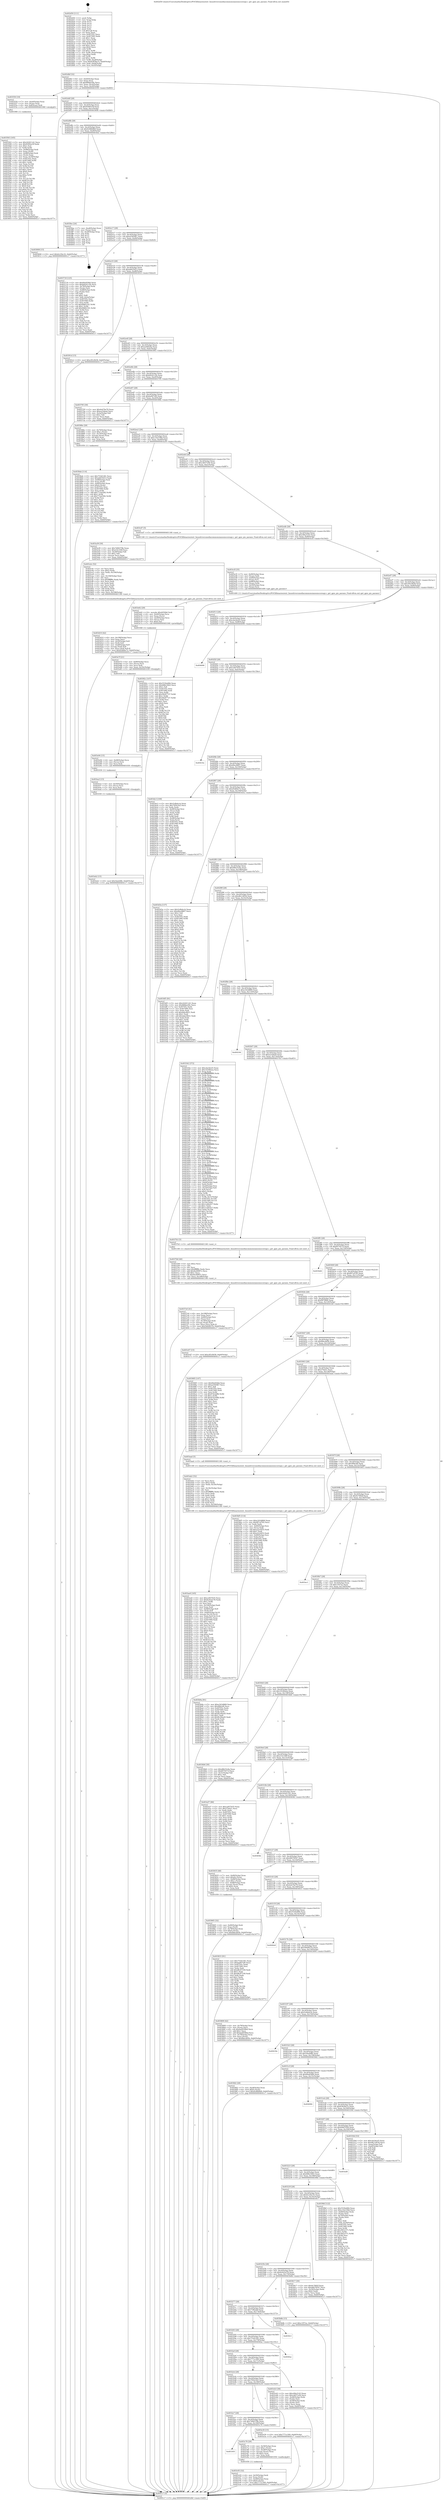 digraph "0x402d50" {
  label = "0x402d50 (/mnt/c/Users/mathe/Desktop/tcc/POCII/binaries/extr_linuxdriversmediacommonsianosmscoreapi.c_get_gpio_pin_params_Final-ollvm.out::main(0))"
  labelloc = "t"
  node[shape=record]

  Entry [label="",width=0.3,height=0.3,shape=circle,fillcolor=black,style=filled]
  "0x402dbf" [label="{
     0x402dbf [32]\l
     | [instrs]\l
     &nbsp;&nbsp;0x402dbf \<+6\>: mov -0xb0(%rbp),%eax\l
     &nbsp;&nbsp;0x402dc5 \<+2\>: mov %eax,%ecx\l
     &nbsp;&nbsp;0x402dc7 \<+6\>: sub $0x86bba58c,%ecx\l
     &nbsp;&nbsp;0x402dcd \<+6\>: mov %eax,-0xc4(%rbp)\l
     &nbsp;&nbsp;0x402dd3 \<+6\>: mov %ecx,-0xc8(%rbp)\l
     &nbsp;&nbsp;0x402dd9 \<+6\>: je 0000000000403550 \<main+0x800\>\l
  }"]
  "0x403550" [label="{
     0x403550 [19]\l
     | [instrs]\l
     &nbsp;&nbsp;0x403550 \<+7\>: mov -0xa0(%rbp),%rax\l
     &nbsp;&nbsp;0x403557 \<+3\>: mov (%rax),%rax\l
     &nbsp;&nbsp;0x40355a \<+4\>: mov 0x8(%rax),%rdi\l
     &nbsp;&nbsp;0x40355e \<+5\>: call 0000000000401060 \<atoi@plt\>\l
     | [calls]\l
     &nbsp;&nbsp;0x401060 \{1\} (unknown)\l
  }"]
  "0x402ddf" [label="{
     0x402ddf [28]\l
     | [instrs]\l
     &nbsp;&nbsp;0x402ddf \<+5\>: jmp 0000000000402de4 \<main+0x94\>\l
     &nbsp;&nbsp;0x402de4 \<+6\>: mov -0xc4(%rbp),%eax\l
     &nbsp;&nbsp;0x402dea \<+5\>: sub $0x9309ce5f,%eax\l
     &nbsp;&nbsp;0x402def \<+6\>: mov %eax,-0xcc(%rbp)\l
     &nbsp;&nbsp;0x402df5 \<+6\>: je 0000000000403608 \<main+0x8b8\>\l
  }"]
  Exit [label="",width=0.3,height=0.3,shape=circle,fillcolor=black,style=filled,peripheries=2]
  "0x403608" [label="{
     0x403608 [15]\l
     | [instrs]\l
     &nbsp;&nbsp;0x403608 \<+10\>: movl $0x6c23bc32,-0xb0(%rbp)\l
     &nbsp;&nbsp;0x403612 \<+5\>: jmp 00000000004041c7 \<main+0x1477\>\l
  }"]
  "0x402dfb" [label="{
     0x402dfb [28]\l
     | [instrs]\l
     &nbsp;&nbsp;0x402dfb \<+5\>: jmp 0000000000402e00 \<main+0xb0\>\l
     &nbsp;&nbsp;0x402e00 \<+6\>: mov -0xc4(%rbp),%eax\l
     &nbsp;&nbsp;0x402e06 \<+5\>: sub $0x9c96b6b9,%eax\l
     &nbsp;&nbsp;0x402e0b \<+6\>: mov %eax,-0xd0(%rbp)\l
     &nbsp;&nbsp;0x402e11 \<+6\>: je 0000000000403fee \<main+0x129e\>\l
  }"]
  "0x403eb2" [label="{
     0x403eb2 [15]\l
     | [instrs]\l
     &nbsp;&nbsp;0x403eb2 \<+10\>: movl $0x5da44ffe,-0xb0(%rbp)\l
     &nbsp;&nbsp;0x403ebc \<+5\>: jmp 00000000004041c7 \<main+0x1477\>\l
  }"]
  "0x403fee" [label="{
     0x403fee [24]\l
     | [instrs]\l
     &nbsp;&nbsp;0x403fee \<+7\>: mov -0xa8(%rbp),%rax\l
     &nbsp;&nbsp;0x403ff5 \<+2\>: mov (%rax),%eax\l
     &nbsp;&nbsp;0x403ff7 \<+4\>: lea -0x28(%rbp),%rsp\l
     &nbsp;&nbsp;0x403ffb \<+1\>: pop %rbx\l
     &nbsp;&nbsp;0x403ffc \<+2\>: pop %r12\l
     &nbsp;&nbsp;0x403ffe \<+2\>: pop %r13\l
     &nbsp;&nbsp;0x404000 \<+2\>: pop %r14\l
     &nbsp;&nbsp;0x404002 \<+2\>: pop %r15\l
     &nbsp;&nbsp;0x404004 \<+1\>: pop %rbp\l
     &nbsp;&nbsp;0x404005 \<+1\>: ret\l
  }"]
  "0x402e17" [label="{
     0x402e17 [28]\l
     | [instrs]\l
     &nbsp;&nbsp;0x402e17 \<+5\>: jmp 0000000000402e1c \<main+0xcc\>\l
     &nbsp;&nbsp;0x402e1c \<+6\>: mov -0xc4(%rbp),%eax\l
     &nbsp;&nbsp;0x402e22 \<+5\>: sub $0xa2565fb7,%eax\l
     &nbsp;&nbsp;0x402e27 \<+6\>: mov %eax,-0xd4(%rbp)\l
     &nbsp;&nbsp;0x402e2d \<+6\>: je 0000000000403718 \<main+0x9c8\>\l
  }"]
  "0x403ea3" [label="{
     0x403ea3 [15]\l
     | [instrs]\l
     &nbsp;&nbsp;0x403ea3 \<+4\>: mov -0x50(%rbp),%rcx\l
     &nbsp;&nbsp;0x403ea7 \<+3\>: mov (%rcx),%rcx\l
     &nbsp;&nbsp;0x403eaa \<+3\>: mov %rcx,%rdi\l
     &nbsp;&nbsp;0x403ead \<+5\>: call 0000000000401030 \<free@plt\>\l
     | [calls]\l
     &nbsp;&nbsp;0x401030 \{1\} (unknown)\l
  }"]
  "0x403718" [label="{
     0x403718 [125]\l
     | [instrs]\l
     &nbsp;&nbsp;0x403718 \<+5\>: mov $0x60e83fdd,%eax\l
     &nbsp;&nbsp;0x40371d \<+5\>: mov $0xb9241c2b,%ecx\l
     &nbsp;&nbsp;0x403722 \<+4\>: mov -0x78(%rbp),%rdx\l
     &nbsp;&nbsp;0x403726 \<+2\>: mov (%rdx),%esi\l
     &nbsp;&nbsp;0x403728 \<+7\>: mov -0x88(%rbp),%rdx\l
     &nbsp;&nbsp;0x40372f \<+2\>: cmp (%rdx),%esi\l
     &nbsp;&nbsp;0x403731 \<+4\>: setl %dil\l
     &nbsp;&nbsp;0x403735 \<+4\>: and $0x1,%dil\l
     &nbsp;&nbsp;0x403739 \<+4\>: mov %dil,-0x2a(%rbp)\l
     &nbsp;&nbsp;0x40373d \<+7\>: mov 0x40705c,%esi\l
     &nbsp;&nbsp;0x403744 \<+8\>: mov 0x407060,%r8d\l
     &nbsp;&nbsp;0x40374c \<+3\>: mov %esi,%r9d\l
     &nbsp;&nbsp;0x40374f \<+7\>: sub $0xf4862161,%r9d\l
     &nbsp;&nbsp;0x403756 \<+4\>: sub $0x1,%r9d\l
     &nbsp;&nbsp;0x40375a \<+7\>: add $0xf4862161,%r9d\l
     &nbsp;&nbsp;0x403761 \<+4\>: imul %r9d,%esi\l
     &nbsp;&nbsp;0x403765 \<+3\>: and $0x1,%esi\l
     &nbsp;&nbsp;0x403768 \<+3\>: cmp $0x0,%esi\l
     &nbsp;&nbsp;0x40376b \<+4\>: sete %dil\l
     &nbsp;&nbsp;0x40376f \<+4\>: cmp $0xa,%r8d\l
     &nbsp;&nbsp;0x403773 \<+4\>: setl %r10b\l
     &nbsp;&nbsp;0x403777 \<+3\>: mov %dil,%r11b\l
     &nbsp;&nbsp;0x40377a \<+3\>: and %r10b,%r11b\l
     &nbsp;&nbsp;0x40377d \<+3\>: xor %r10b,%dil\l
     &nbsp;&nbsp;0x403780 \<+3\>: or %dil,%r11b\l
     &nbsp;&nbsp;0x403783 \<+4\>: test $0x1,%r11b\l
     &nbsp;&nbsp;0x403787 \<+3\>: cmovne %ecx,%eax\l
     &nbsp;&nbsp;0x40378a \<+6\>: mov %eax,-0xb0(%rbp)\l
     &nbsp;&nbsp;0x403790 \<+5\>: jmp 00000000004041c7 \<main+0x1477\>\l
  }"]
  "0x402e33" [label="{
     0x402e33 [28]\l
     | [instrs]\l
     &nbsp;&nbsp;0x402e33 \<+5\>: jmp 0000000000402e38 \<main+0xe8\>\l
     &nbsp;&nbsp;0x402e38 \<+6\>: mov -0xc4(%rbp),%eax\l
     &nbsp;&nbsp;0x402e3e \<+5\>: sub $0xab635d13,%eax\l
     &nbsp;&nbsp;0x402e43 \<+6\>: mov %eax,-0xd8(%rbp)\l
     &nbsp;&nbsp;0x402e49 \<+6\>: je 000000000040391d \<main+0xbcd\>\l
  }"]
  "0x403e94" [label="{
     0x403e94 [15]\l
     | [instrs]\l
     &nbsp;&nbsp;0x403e94 \<+4\>: mov -0x68(%rbp),%rcx\l
     &nbsp;&nbsp;0x403e98 \<+3\>: mov (%rcx),%rcx\l
     &nbsp;&nbsp;0x403e9b \<+3\>: mov %rcx,%rdi\l
     &nbsp;&nbsp;0x403e9e \<+5\>: call 0000000000401030 \<free@plt\>\l
     | [calls]\l
     &nbsp;&nbsp;0x401030 \{1\} (unknown)\l
  }"]
  "0x40391d" [label="{
     0x40391d [15]\l
     | [instrs]\l
     &nbsp;&nbsp;0x40391d \<+10\>: movl $0xc85c0b58,-0xb0(%rbp)\l
     &nbsp;&nbsp;0x403927 \<+5\>: jmp 00000000004041c7 \<main+0x1477\>\l
  }"]
  "0x402e4f" [label="{
     0x402e4f [28]\l
     | [instrs]\l
     &nbsp;&nbsp;0x402e4f \<+5\>: jmp 0000000000402e54 \<main+0x104\>\l
     &nbsp;&nbsp;0x402e54 \<+6\>: mov -0xc4(%rbp),%eax\l
     &nbsp;&nbsp;0x402e5a \<+5\>: sub $0xae0fd2da,%eax\l
     &nbsp;&nbsp;0x402e5f \<+6\>: mov %eax,-0xdc(%rbp)\l
     &nbsp;&nbsp;0x402e65 \<+6\>: je 0000000000403f63 \<main+0x1213\>\l
  }"]
  "0x403e7f" [label="{
     0x403e7f [21]\l
     | [instrs]\l
     &nbsp;&nbsp;0x403e7f \<+4\>: mov -0x80(%rbp),%rcx\l
     &nbsp;&nbsp;0x403e83 \<+3\>: mov (%rcx),%rcx\l
     &nbsp;&nbsp;0x403e86 \<+3\>: mov %rcx,%rdi\l
     &nbsp;&nbsp;0x403e89 \<+6\>: mov %eax,-0x19c(%rbp)\l
     &nbsp;&nbsp;0x403e8f \<+5\>: call 0000000000401030 \<free@plt\>\l
     | [calls]\l
     &nbsp;&nbsp;0x401030 \{1\} (unknown)\l
  }"]
  "0x403f63" [label="{
     0x403f63\l
  }", style=dashed]
  "0x402e6b" [label="{
     0x402e6b [28]\l
     | [instrs]\l
     &nbsp;&nbsp;0x402e6b \<+5\>: jmp 0000000000402e70 \<main+0x120\>\l
     &nbsp;&nbsp;0x402e70 \<+6\>: mov -0xc4(%rbp),%eax\l
     &nbsp;&nbsp;0x402e76 \<+5\>: sub $0xb9241c2b,%eax\l
     &nbsp;&nbsp;0x402e7b \<+6\>: mov %eax,-0xe0(%rbp)\l
     &nbsp;&nbsp;0x402e81 \<+6\>: je 0000000000403795 \<main+0xa45\>\l
  }"]
  "0x403e62" [label="{
     0x403e62 [29]\l
     | [instrs]\l
     &nbsp;&nbsp;0x403e62 \<+10\>: movabs $0x4050b6,%rdi\l
     &nbsp;&nbsp;0x403e6c \<+4\>: mov -0x40(%rbp),%rcx\l
     &nbsp;&nbsp;0x403e70 \<+2\>: mov %eax,(%rcx)\l
     &nbsp;&nbsp;0x403e72 \<+4\>: mov -0x40(%rbp),%rcx\l
     &nbsp;&nbsp;0x403e76 \<+2\>: mov (%rcx),%esi\l
     &nbsp;&nbsp;0x403e78 \<+2\>: mov $0x0,%al\l
     &nbsp;&nbsp;0x403e7a \<+5\>: call 0000000000401040 \<printf@plt\>\l
     | [calls]\l
     &nbsp;&nbsp;0x401040 \{1\} (unknown)\l
  }"]
  "0x403795" [label="{
     0x403795 [30]\l
     | [instrs]\l
     &nbsp;&nbsp;0x403795 \<+5\>: mov $0x4eb7be79,%eax\l
     &nbsp;&nbsp;0x40379a \<+5\>: mov $0xea1faba0,%ecx\l
     &nbsp;&nbsp;0x40379f \<+3\>: mov -0x2a(%rbp),%dl\l
     &nbsp;&nbsp;0x4037a2 \<+3\>: test $0x1,%dl\l
     &nbsp;&nbsp;0x4037a5 \<+3\>: cmovne %ecx,%eax\l
     &nbsp;&nbsp;0x4037a8 \<+6\>: mov %eax,-0xb0(%rbp)\l
     &nbsp;&nbsp;0x4037ae \<+5\>: jmp 00000000004041c7 \<main+0x1477\>\l
  }"]
  "0x402e87" [label="{
     0x402e87 [28]\l
     | [instrs]\l
     &nbsp;&nbsp;0x402e87 \<+5\>: jmp 0000000000402e8c \<main+0x13c\>\l
     &nbsp;&nbsp;0x402e8c \<+6\>: mov -0xc4(%rbp),%eax\l
     &nbsp;&nbsp;0x402e92 \<+5\>: sub $0xba907ef0,%eax\l
     &nbsp;&nbsp;0x402e97 \<+6\>: mov %eax,-0xe4(%rbp)\l
     &nbsp;&nbsp;0x402e9d \<+6\>: je 000000000040388e \<main+0xb3e\>\l
  }"]
  "0x403d10" [label="{
     0x403d10 [42]\l
     | [instrs]\l
     &nbsp;&nbsp;0x403d10 \<+6\>: mov -0x198(%rbp),%ecx\l
     &nbsp;&nbsp;0x403d16 \<+3\>: imul %eax,%ecx\l
     &nbsp;&nbsp;0x403d19 \<+4\>: mov -0x50(%rbp),%r8\l
     &nbsp;&nbsp;0x403d1d \<+3\>: mov (%r8),%r8\l
     &nbsp;&nbsp;0x403d20 \<+4\>: mov -0x48(%rbp),%r9\l
     &nbsp;&nbsp;0x403d24 \<+3\>: movslq (%r9),%r9\l
     &nbsp;&nbsp;0x403d27 \<+4\>: mov %ecx,(%r8,%r9,4)\l
     &nbsp;&nbsp;0x403d2b \<+10\>: movl $0xd5d84e72,-0xb0(%rbp)\l
     &nbsp;&nbsp;0x403d35 \<+5\>: jmp 00000000004041c7 \<main+0x1477\>\l
  }"]
  "0x40388e" [label="{
     0x40388e [29]\l
     | [instrs]\l
     &nbsp;&nbsp;0x40388e \<+4\>: mov -0x70(%rbp),%rax\l
     &nbsp;&nbsp;0x403892 \<+6\>: movl $0x1,(%rax)\l
     &nbsp;&nbsp;0x403898 \<+4\>: mov -0x70(%rbp),%rax\l
     &nbsp;&nbsp;0x40389c \<+3\>: movslq (%rax),%rax\l
     &nbsp;&nbsp;0x40389f \<+4\>: shl $0x2,%rax\l
     &nbsp;&nbsp;0x4038a3 \<+3\>: mov %rax,%rdi\l
     &nbsp;&nbsp;0x4038a6 \<+5\>: call 0000000000401050 \<malloc@plt\>\l
     | [calls]\l
     &nbsp;&nbsp;0x401050 \{1\} (unknown)\l
  }"]
  "0x402ea3" [label="{
     0x402ea3 [28]\l
     | [instrs]\l
     &nbsp;&nbsp;0x402ea3 \<+5\>: jmp 0000000000402ea8 \<main+0x158\>\l
     &nbsp;&nbsp;0x402ea8 \<+6\>: mov -0xc4(%rbp),%eax\l
     &nbsp;&nbsp;0x402eae \<+5\>: sub $0xc10e338d,%eax\l
     &nbsp;&nbsp;0x402eb3 \<+6\>: mov %eax,-0xe8(%rbp)\l
     &nbsp;&nbsp;0x402eb9 \<+6\>: je 0000000000403a39 \<main+0xce9\>\l
  }"]
  "0x403cdc" [label="{
     0x403cdc [52]\l
     | [instrs]\l
     &nbsp;&nbsp;0x403cdc \<+2\>: xor %ecx,%ecx\l
     &nbsp;&nbsp;0x403cde \<+5\>: mov $0x2,%edx\l
     &nbsp;&nbsp;0x403ce3 \<+6\>: mov %edx,-0x194(%rbp)\l
     &nbsp;&nbsp;0x403ce9 \<+1\>: cltd\l
     &nbsp;&nbsp;0x403cea \<+6\>: mov -0x194(%rbp),%esi\l
     &nbsp;&nbsp;0x403cf0 \<+2\>: idiv %esi\l
     &nbsp;&nbsp;0x403cf2 \<+6\>: imul $0xfffffffe,%edx,%edx\l
     &nbsp;&nbsp;0x403cf8 \<+2\>: mov %ecx,%edi\l
     &nbsp;&nbsp;0x403cfa \<+2\>: sub %edx,%edi\l
     &nbsp;&nbsp;0x403cfc \<+2\>: mov %ecx,%edx\l
     &nbsp;&nbsp;0x403cfe \<+3\>: sub $0x1,%edx\l
     &nbsp;&nbsp;0x403d01 \<+2\>: add %edx,%edi\l
     &nbsp;&nbsp;0x403d03 \<+2\>: sub %edi,%ecx\l
     &nbsp;&nbsp;0x403d05 \<+6\>: mov %ecx,-0x198(%rbp)\l
     &nbsp;&nbsp;0x403d0b \<+5\>: call 0000000000401160 \<next_i\>\l
     | [calls]\l
     &nbsp;&nbsp;0x401160 \{1\} (/mnt/c/Users/mathe/Desktop/tcc/POCII/binaries/extr_linuxdriversmediacommonsianosmscoreapi.c_get_gpio_pin_params_Final-ollvm.out::next_i)\l
  }"]
  "0x403a39" [label="{
     0x403a39 [30]\l
     | [instrs]\l
     &nbsp;&nbsp;0x403a39 \<+5\>: mov $0x7d06378b,%eax\l
     &nbsp;&nbsp;0x403a3e \<+5\>: mov $0x21fc336f,%ecx\l
     &nbsp;&nbsp;0x403a43 \<+3\>: mov -0x29(%rbp),%dl\l
     &nbsp;&nbsp;0x403a46 \<+3\>: test $0x1,%dl\l
     &nbsp;&nbsp;0x403a49 \<+3\>: cmovne %ecx,%eax\l
     &nbsp;&nbsp;0x403a4c \<+6\>: mov %eax,-0xb0(%rbp)\l
     &nbsp;&nbsp;0x403a52 \<+5\>: jmp 00000000004041c7 \<main+0x1477\>\l
  }"]
  "0x402ebf" [label="{
     0x402ebf [28]\l
     | [instrs]\l
     &nbsp;&nbsp;0x402ebf \<+5\>: jmp 0000000000402ec4 \<main+0x174\>\l
     &nbsp;&nbsp;0x402ec4 \<+6\>: mov -0xc4(%rbp),%eax\l
     &nbsp;&nbsp;0x402eca \<+5\>: sub $0xc4657a56,%eax\l
     &nbsp;&nbsp;0x402ecf \<+6\>: mov %eax,-0xec(%rbp)\l
     &nbsp;&nbsp;0x402ed5 \<+6\>: je 0000000000403cd7 \<main+0xf87\>\l
  }"]
  "0x403c93" [label="{
     0x403c93 [32]\l
     | [instrs]\l
     &nbsp;&nbsp;0x403c93 \<+4\>: mov -0x50(%rbp),%rdi\l
     &nbsp;&nbsp;0x403c97 \<+3\>: mov %rax,(%rdi)\l
     &nbsp;&nbsp;0x403c9a \<+4\>: mov -0x48(%rbp),%rax\l
     &nbsp;&nbsp;0x403c9e \<+6\>: movl $0x0,(%rax)\l
     &nbsp;&nbsp;0x403ca4 \<+10\>: movl $0x777cc300,-0xb0(%rbp)\l
     &nbsp;&nbsp;0x403cae \<+5\>: jmp 00000000004041c7 \<main+0x1477\>\l
  }"]
  "0x403cd7" [label="{
     0x403cd7 [5]\l
     | [instrs]\l
     &nbsp;&nbsp;0x403cd7 \<+5\>: call 0000000000401160 \<next_i\>\l
     | [calls]\l
     &nbsp;&nbsp;0x401160 \{1\} (/mnt/c/Users/mathe/Desktop/tcc/POCII/binaries/extr_linuxdriversmediacommonsianosmscoreapi.c_get_gpio_pin_params_Final-ollvm.out::next_i)\l
  }"]
  "0x402edb" [label="{
     0x402edb [28]\l
     | [instrs]\l
     &nbsp;&nbsp;0x402edb \<+5\>: jmp 0000000000402ee0 \<main+0x190\>\l
     &nbsp;&nbsp;0x402ee0 \<+6\>: mov -0xc4(%rbp),%eax\l
     &nbsp;&nbsp;0x402ee6 \<+5\>: sub $0xc69a3143,%eax\l
     &nbsp;&nbsp;0x402eeb \<+6\>: mov %eax,-0xf0(%rbp)\l
     &nbsp;&nbsp;0x402ef1 \<+6\>: je 0000000000403e3f \<main+0x10ef\>\l
  }"]
  "0x403303" [label="{
     0x403303\l
  }", style=dashed]
  "0x403e3f" [label="{
     0x403e3f [35]\l
     | [instrs]\l
     &nbsp;&nbsp;0x403e3f \<+7\>: mov -0x90(%rbp),%rax\l
     &nbsp;&nbsp;0x403e46 \<+2\>: mov (%rax),%edi\l
     &nbsp;&nbsp;0x403e48 \<+4\>: mov -0x80(%rbp),%rax\l
     &nbsp;&nbsp;0x403e4c \<+3\>: mov (%rax),%rsi\l
     &nbsp;&nbsp;0x403e4f \<+4\>: mov -0x68(%rbp),%rax\l
     &nbsp;&nbsp;0x403e53 \<+3\>: mov (%rax),%rdx\l
     &nbsp;&nbsp;0x403e56 \<+4\>: mov -0x50(%rbp),%rax\l
     &nbsp;&nbsp;0x403e5a \<+3\>: mov (%rax),%rcx\l
     &nbsp;&nbsp;0x403e5d \<+5\>: call 0000000000401400 \<get_gpio_pin_params\>\l
     | [calls]\l
     &nbsp;&nbsp;0x401400 \{1\} (/mnt/c/Users/mathe/Desktop/tcc/POCII/binaries/extr_linuxdriversmediacommonsianosmscoreapi.c_get_gpio_pin_params_Final-ollvm.out::get_gpio_pin_params)\l
  }"]
  "0x402ef7" [label="{
     0x402ef7 [28]\l
     | [instrs]\l
     &nbsp;&nbsp;0x402ef7 \<+5\>: jmp 0000000000402efc \<main+0x1ac\>\l
     &nbsp;&nbsp;0x402efc \<+6\>: mov -0xc4(%rbp),%eax\l
     &nbsp;&nbsp;0x402f02 \<+5\>: sub $0xc85c0b58,%eax\l
     &nbsp;&nbsp;0x402f07 \<+6\>: mov %eax,-0xf4(%rbp)\l
     &nbsp;&nbsp;0x402f0d \<+6\>: je 000000000040392c \<main+0xbdc\>\l
  }"]
  "0x403c76" [label="{
     0x403c76 [29]\l
     | [instrs]\l
     &nbsp;&nbsp;0x403c76 \<+4\>: mov -0x58(%rbp),%rax\l
     &nbsp;&nbsp;0x403c7a \<+6\>: movl $0x1,(%rax)\l
     &nbsp;&nbsp;0x403c80 \<+4\>: mov -0x58(%rbp),%rax\l
     &nbsp;&nbsp;0x403c84 \<+3\>: movslq (%rax),%rax\l
     &nbsp;&nbsp;0x403c87 \<+4\>: shl $0x2,%rax\l
     &nbsp;&nbsp;0x403c8b \<+3\>: mov %rax,%rdi\l
     &nbsp;&nbsp;0x403c8e \<+5\>: call 0000000000401050 \<malloc@plt\>\l
     | [calls]\l
     &nbsp;&nbsp;0x401050 \{1\} (unknown)\l
  }"]
  "0x40392c" [label="{
     0x40392c [147]\l
     | [instrs]\l
     &nbsp;&nbsp;0x40392c \<+5\>: mov $0x5530e684,%eax\l
     &nbsp;&nbsp;0x403931 \<+5\>: mov $0x688c5943,%ecx\l
     &nbsp;&nbsp;0x403936 \<+2\>: mov $0x1,%dl\l
     &nbsp;&nbsp;0x403938 \<+7\>: mov 0x40705c,%esi\l
     &nbsp;&nbsp;0x40393f \<+7\>: mov 0x407060,%edi\l
     &nbsp;&nbsp;0x403946 \<+3\>: mov %esi,%r8d\l
     &nbsp;&nbsp;0x403949 \<+7\>: add $0x58287727,%r8d\l
     &nbsp;&nbsp;0x403950 \<+4\>: sub $0x1,%r8d\l
     &nbsp;&nbsp;0x403954 \<+7\>: sub $0x58287727,%r8d\l
     &nbsp;&nbsp;0x40395b \<+4\>: imul %r8d,%esi\l
     &nbsp;&nbsp;0x40395f \<+3\>: and $0x1,%esi\l
     &nbsp;&nbsp;0x403962 \<+3\>: cmp $0x0,%esi\l
     &nbsp;&nbsp;0x403965 \<+4\>: sete %r9b\l
     &nbsp;&nbsp;0x403969 \<+3\>: cmp $0xa,%edi\l
     &nbsp;&nbsp;0x40396c \<+4\>: setl %r10b\l
     &nbsp;&nbsp;0x403970 \<+3\>: mov %r9b,%r11b\l
     &nbsp;&nbsp;0x403973 \<+4\>: xor $0xff,%r11b\l
     &nbsp;&nbsp;0x403977 \<+3\>: mov %r10b,%bl\l
     &nbsp;&nbsp;0x40397a \<+3\>: xor $0xff,%bl\l
     &nbsp;&nbsp;0x40397d \<+3\>: xor $0x0,%dl\l
     &nbsp;&nbsp;0x403980 \<+3\>: mov %r11b,%r14b\l
     &nbsp;&nbsp;0x403983 \<+4\>: and $0x0,%r14b\l
     &nbsp;&nbsp;0x403987 \<+3\>: and %dl,%r9b\l
     &nbsp;&nbsp;0x40398a \<+3\>: mov %bl,%r15b\l
     &nbsp;&nbsp;0x40398d \<+4\>: and $0x0,%r15b\l
     &nbsp;&nbsp;0x403991 \<+3\>: and %dl,%r10b\l
     &nbsp;&nbsp;0x403994 \<+3\>: or %r9b,%r14b\l
     &nbsp;&nbsp;0x403997 \<+3\>: or %r10b,%r15b\l
     &nbsp;&nbsp;0x40399a \<+3\>: xor %r15b,%r14b\l
     &nbsp;&nbsp;0x40399d \<+3\>: or %bl,%r11b\l
     &nbsp;&nbsp;0x4039a0 \<+4\>: xor $0xff,%r11b\l
     &nbsp;&nbsp;0x4039a4 \<+3\>: or $0x0,%dl\l
     &nbsp;&nbsp;0x4039a7 \<+3\>: and %dl,%r11b\l
     &nbsp;&nbsp;0x4039aa \<+3\>: or %r11b,%r14b\l
     &nbsp;&nbsp;0x4039ad \<+4\>: test $0x1,%r14b\l
     &nbsp;&nbsp;0x4039b1 \<+3\>: cmovne %ecx,%eax\l
     &nbsp;&nbsp;0x4039b4 \<+6\>: mov %eax,-0xb0(%rbp)\l
     &nbsp;&nbsp;0x4039ba \<+5\>: jmp 00000000004041c7 \<main+0x1477\>\l
  }"]
  "0x402f13" [label="{
     0x402f13 [28]\l
     | [instrs]\l
     &nbsp;&nbsp;0x402f13 \<+5\>: jmp 0000000000402f18 \<main+0x1c8\>\l
     &nbsp;&nbsp;0x402f18 \<+6\>: mov -0xc4(%rbp),%eax\l
     &nbsp;&nbsp;0x402f1e \<+5\>: sub $0xcda3dcd3,%eax\l
     &nbsp;&nbsp;0x402f23 \<+6\>: mov %eax,-0xf8(%rbp)\l
     &nbsp;&nbsp;0x402f29 \<+6\>: je 0000000000404006 \<main+0x12b6\>\l
  }"]
  "0x4032e7" [label="{
     0x4032e7 [28]\l
     | [instrs]\l
     &nbsp;&nbsp;0x4032e7 \<+5\>: jmp 00000000004032ec \<main+0x59c\>\l
     &nbsp;&nbsp;0x4032ec \<+6\>: mov -0xc4(%rbp),%eax\l
     &nbsp;&nbsp;0x4032f2 \<+5\>: sub $0x7d06378b,%eax\l
     &nbsp;&nbsp;0x4032f7 \<+6\>: mov %eax,-0x184(%rbp)\l
     &nbsp;&nbsp;0x4032fd \<+6\>: je 0000000000403c76 \<main+0xf26\>\l
  }"]
  "0x404006" [label="{
     0x404006\l
  }", style=dashed]
  "0x402f2f" [label="{
     0x402f2f [28]\l
     | [instrs]\l
     &nbsp;&nbsp;0x402f2f \<+5\>: jmp 0000000000402f34 \<main+0x1e4\>\l
     &nbsp;&nbsp;0x402f34 \<+6\>: mov -0xc4(%rbp),%eax\l
     &nbsp;&nbsp;0x402f3a \<+5\>: sub $0xce857b55,%eax\l
     &nbsp;&nbsp;0x402f3f \<+6\>: mov %eax,-0xfc(%rbp)\l
     &nbsp;&nbsp;0x402f45 \<+6\>: je 000000000040410e \<main+0x13be\>\l
  }"]
  "0x403e30" [label="{
     0x403e30 [15]\l
     | [instrs]\l
     &nbsp;&nbsp;0x403e30 \<+10\>: movl $0x777cc300,-0xb0(%rbp)\l
     &nbsp;&nbsp;0x403e3a \<+5\>: jmp 00000000004041c7 \<main+0x1477\>\l
  }"]
  "0x40410e" [label="{
     0x40410e\l
  }", style=dashed]
  "0x402f4b" [label="{
     0x402f4b [28]\l
     | [instrs]\l
     &nbsp;&nbsp;0x402f4b \<+5\>: jmp 0000000000402f50 \<main+0x200\>\l
     &nbsp;&nbsp;0x402f50 \<+6\>: mov -0xc4(%rbp),%eax\l
     &nbsp;&nbsp;0x402f56 \<+5\>: sub $0xd0ec8807,%eax\l
     &nbsp;&nbsp;0x402f5b \<+6\>: mov %eax,-0x100(%rbp)\l
     &nbsp;&nbsp;0x402f61 \<+6\>: je 0000000000403dc3 \<main+0x1073\>\l
  }"]
  "0x4032cb" [label="{
     0x4032cb [28]\l
     | [instrs]\l
     &nbsp;&nbsp;0x4032cb \<+5\>: jmp 00000000004032d0 \<main+0x580\>\l
     &nbsp;&nbsp;0x4032d0 \<+6\>: mov -0xc4(%rbp),%eax\l
     &nbsp;&nbsp;0x4032d6 \<+5\>: sub $0x795b1fa5,%eax\l
     &nbsp;&nbsp;0x4032db \<+6\>: mov %eax,-0x180(%rbp)\l
     &nbsp;&nbsp;0x4032e1 \<+6\>: je 0000000000403e30 \<main+0x10e0\>\l
  }"]
  "0x403dc3" [label="{
     0x403dc3 [109]\l
     | [instrs]\l
     &nbsp;&nbsp;0x403dc3 \<+5\>: mov $0x5c6bdccb,%eax\l
     &nbsp;&nbsp;0x403dc8 \<+5\>: mov $0x795b1fa5,%ecx\l
     &nbsp;&nbsp;0x403dcd \<+2\>: xor %edx,%edx\l
     &nbsp;&nbsp;0x403dcf \<+4\>: mov -0x48(%rbp),%rsi\l
     &nbsp;&nbsp;0x403dd3 \<+2\>: mov (%rsi),%edi\l
     &nbsp;&nbsp;0x403dd5 \<+3\>: mov %edx,%r8d\l
     &nbsp;&nbsp;0x403dd8 \<+4\>: sub $0x1,%r8d\l
     &nbsp;&nbsp;0x403ddc \<+3\>: sub %r8d,%edi\l
     &nbsp;&nbsp;0x403ddf \<+4\>: mov -0x48(%rbp),%rsi\l
     &nbsp;&nbsp;0x403de3 \<+2\>: mov %edi,(%rsi)\l
     &nbsp;&nbsp;0x403de5 \<+7\>: mov 0x40705c,%edi\l
     &nbsp;&nbsp;0x403dec \<+8\>: mov 0x407060,%r8d\l
     &nbsp;&nbsp;0x403df4 \<+3\>: sub $0x1,%edx\l
     &nbsp;&nbsp;0x403df7 \<+3\>: mov %edi,%r9d\l
     &nbsp;&nbsp;0x403dfa \<+3\>: add %edx,%r9d\l
     &nbsp;&nbsp;0x403dfd \<+4\>: imul %r9d,%edi\l
     &nbsp;&nbsp;0x403e01 \<+3\>: and $0x1,%edi\l
     &nbsp;&nbsp;0x403e04 \<+3\>: cmp $0x0,%edi\l
     &nbsp;&nbsp;0x403e07 \<+4\>: sete %r10b\l
     &nbsp;&nbsp;0x403e0b \<+4\>: cmp $0xa,%r8d\l
     &nbsp;&nbsp;0x403e0f \<+4\>: setl %r11b\l
     &nbsp;&nbsp;0x403e13 \<+3\>: mov %r10b,%bl\l
     &nbsp;&nbsp;0x403e16 \<+3\>: and %r11b,%bl\l
     &nbsp;&nbsp;0x403e19 \<+3\>: xor %r11b,%r10b\l
     &nbsp;&nbsp;0x403e1c \<+3\>: or %r10b,%bl\l
     &nbsp;&nbsp;0x403e1f \<+3\>: test $0x1,%bl\l
     &nbsp;&nbsp;0x403e22 \<+3\>: cmovne %ecx,%eax\l
     &nbsp;&nbsp;0x403e25 \<+6\>: mov %eax,-0xb0(%rbp)\l
     &nbsp;&nbsp;0x403e2b \<+5\>: jmp 00000000004041c7 \<main+0x1477\>\l
  }"]
  "0x402f67" [label="{
     0x402f67 [28]\l
     | [instrs]\l
     &nbsp;&nbsp;0x402f67 \<+5\>: jmp 0000000000402f6c \<main+0x21c\>\l
     &nbsp;&nbsp;0x402f6c \<+6\>: mov -0xc4(%rbp),%eax\l
     &nbsp;&nbsp;0x402f72 \<+5\>: sub $0xd5d84e72,%eax\l
     &nbsp;&nbsp;0x402f77 \<+6\>: mov %eax,-0x104(%rbp)\l
     &nbsp;&nbsp;0x402f7d \<+6\>: je 0000000000403d3a \<main+0xfea\>\l
  }"]
  "0x403cb3" [label="{
     0x403cb3 [36]\l
     | [instrs]\l
     &nbsp;&nbsp;0x403cb3 \<+5\>: mov $0xc69a3143,%eax\l
     &nbsp;&nbsp;0x403cb8 \<+5\>: mov $0xc4657a56,%ecx\l
     &nbsp;&nbsp;0x403cbd \<+4\>: mov -0x48(%rbp),%rdx\l
     &nbsp;&nbsp;0x403cc1 \<+2\>: mov (%rdx),%esi\l
     &nbsp;&nbsp;0x403cc3 \<+4\>: mov -0x58(%rbp),%rdx\l
     &nbsp;&nbsp;0x403cc7 \<+2\>: cmp (%rdx),%esi\l
     &nbsp;&nbsp;0x403cc9 \<+3\>: cmovl %ecx,%eax\l
     &nbsp;&nbsp;0x403ccc \<+6\>: mov %eax,-0xb0(%rbp)\l
     &nbsp;&nbsp;0x403cd2 \<+5\>: jmp 00000000004041c7 \<main+0x1477\>\l
  }"]
  "0x403d3a" [label="{
     0x403d3a [137]\l
     | [instrs]\l
     &nbsp;&nbsp;0x403d3a \<+5\>: mov $0x5c6bdccb,%eax\l
     &nbsp;&nbsp;0x403d3f \<+5\>: mov $0xd0ec8807,%ecx\l
     &nbsp;&nbsp;0x403d44 \<+2\>: mov $0x1,%dl\l
     &nbsp;&nbsp;0x403d46 \<+2\>: xor %esi,%esi\l
     &nbsp;&nbsp;0x403d48 \<+7\>: mov 0x40705c,%edi\l
     &nbsp;&nbsp;0x403d4f \<+8\>: mov 0x407060,%r8d\l
     &nbsp;&nbsp;0x403d57 \<+3\>: sub $0x1,%esi\l
     &nbsp;&nbsp;0x403d5a \<+3\>: mov %edi,%r9d\l
     &nbsp;&nbsp;0x403d5d \<+3\>: add %esi,%r9d\l
     &nbsp;&nbsp;0x403d60 \<+4\>: imul %r9d,%edi\l
     &nbsp;&nbsp;0x403d64 \<+3\>: and $0x1,%edi\l
     &nbsp;&nbsp;0x403d67 \<+3\>: cmp $0x0,%edi\l
     &nbsp;&nbsp;0x403d6a \<+4\>: sete %r10b\l
     &nbsp;&nbsp;0x403d6e \<+4\>: cmp $0xa,%r8d\l
     &nbsp;&nbsp;0x403d72 \<+4\>: setl %r11b\l
     &nbsp;&nbsp;0x403d76 \<+3\>: mov %r10b,%bl\l
     &nbsp;&nbsp;0x403d79 \<+3\>: xor $0xff,%bl\l
     &nbsp;&nbsp;0x403d7c \<+3\>: mov %r11b,%r14b\l
     &nbsp;&nbsp;0x403d7f \<+4\>: xor $0xff,%r14b\l
     &nbsp;&nbsp;0x403d83 \<+3\>: xor $0x0,%dl\l
     &nbsp;&nbsp;0x403d86 \<+3\>: mov %bl,%r15b\l
     &nbsp;&nbsp;0x403d89 \<+4\>: and $0x0,%r15b\l
     &nbsp;&nbsp;0x403d8d \<+3\>: and %dl,%r10b\l
     &nbsp;&nbsp;0x403d90 \<+3\>: mov %r14b,%r12b\l
     &nbsp;&nbsp;0x403d93 \<+4\>: and $0x0,%r12b\l
     &nbsp;&nbsp;0x403d97 \<+3\>: and %dl,%r11b\l
     &nbsp;&nbsp;0x403d9a \<+3\>: or %r10b,%r15b\l
     &nbsp;&nbsp;0x403d9d \<+3\>: or %r11b,%r12b\l
     &nbsp;&nbsp;0x403da0 \<+3\>: xor %r12b,%r15b\l
     &nbsp;&nbsp;0x403da3 \<+3\>: or %r14b,%bl\l
     &nbsp;&nbsp;0x403da6 \<+3\>: xor $0xff,%bl\l
     &nbsp;&nbsp;0x403da9 \<+3\>: or $0x0,%dl\l
     &nbsp;&nbsp;0x403dac \<+2\>: and %dl,%bl\l
     &nbsp;&nbsp;0x403dae \<+3\>: or %bl,%r15b\l
     &nbsp;&nbsp;0x403db1 \<+4\>: test $0x1,%r15b\l
     &nbsp;&nbsp;0x403db5 \<+3\>: cmovne %ecx,%eax\l
     &nbsp;&nbsp;0x403db8 \<+6\>: mov %eax,-0xb0(%rbp)\l
     &nbsp;&nbsp;0x403dbe \<+5\>: jmp 00000000004041c7 \<main+0x1477\>\l
  }"]
  "0x402f83" [label="{
     0x402f83 [28]\l
     | [instrs]\l
     &nbsp;&nbsp;0x402f83 \<+5\>: jmp 0000000000402f88 \<main+0x238\>\l
     &nbsp;&nbsp;0x402f88 \<+6\>: mov -0xc4(%rbp),%eax\l
     &nbsp;&nbsp;0x402f8e \<+5\>: sub $0xd6b33c6a,%eax\l
     &nbsp;&nbsp;0x402f93 \<+6\>: mov %eax,-0x108(%rbp)\l
     &nbsp;&nbsp;0x402f99 \<+6\>: je 00000000004034f5 \<main+0x7a5\>\l
  }"]
  "0x4032af" [label="{
     0x4032af [28]\l
     | [instrs]\l
     &nbsp;&nbsp;0x4032af \<+5\>: jmp 00000000004032b4 \<main+0x564\>\l
     &nbsp;&nbsp;0x4032b4 \<+6\>: mov -0xc4(%rbp),%eax\l
     &nbsp;&nbsp;0x4032ba \<+5\>: sub $0x777cc300,%eax\l
     &nbsp;&nbsp;0x4032bf \<+6\>: mov %eax,-0x17c(%rbp)\l
     &nbsp;&nbsp;0x4032c5 \<+6\>: je 0000000000403cb3 \<main+0xf63\>\l
  }"]
  "0x4034f5" [label="{
     0x4034f5 [91]\l
     | [instrs]\l
     &nbsp;&nbsp;0x4034f5 \<+5\>: mov $0x242611d1,%eax\l
     &nbsp;&nbsp;0x4034fa \<+5\>: mov $0x86bba58c,%ecx\l
     &nbsp;&nbsp;0x4034ff \<+7\>: mov 0x40705c,%edx\l
     &nbsp;&nbsp;0x403506 \<+7\>: mov 0x407060,%esi\l
     &nbsp;&nbsp;0x40350d \<+2\>: mov %edx,%edi\l
     &nbsp;&nbsp;0x40350f \<+6\>: sub $0xdabc6621,%edi\l
     &nbsp;&nbsp;0x403515 \<+3\>: sub $0x1,%edi\l
     &nbsp;&nbsp;0x403518 \<+6\>: add $0xdabc6621,%edi\l
     &nbsp;&nbsp;0x40351e \<+3\>: imul %edi,%edx\l
     &nbsp;&nbsp;0x403521 \<+3\>: and $0x1,%edx\l
     &nbsp;&nbsp;0x403524 \<+3\>: cmp $0x0,%edx\l
     &nbsp;&nbsp;0x403527 \<+4\>: sete %r8b\l
     &nbsp;&nbsp;0x40352b \<+3\>: cmp $0xa,%esi\l
     &nbsp;&nbsp;0x40352e \<+4\>: setl %r9b\l
     &nbsp;&nbsp;0x403532 \<+3\>: mov %r8b,%r10b\l
     &nbsp;&nbsp;0x403535 \<+3\>: and %r9b,%r10b\l
     &nbsp;&nbsp;0x403538 \<+3\>: xor %r9b,%r8b\l
     &nbsp;&nbsp;0x40353b \<+3\>: or %r8b,%r10b\l
     &nbsp;&nbsp;0x40353e \<+4\>: test $0x1,%r10b\l
     &nbsp;&nbsp;0x403542 \<+3\>: cmovne %ecx,%eax\l
     &nbsp;&nbsp;0x403545 \<+6\>: mov %eax,-0xb0(%rbp)\l
     &nbsp;&nbsp;0x40354b \<+5\>: jmp 00000000004041c7 \<main+0x1477\>\l
  }"]
  "0x402f9f" [label="{
     0x402f9f [28]\l
     | [instrs]\l
     &nbsp;&nbsp;0x402f9f \<+5\>: jmp 0000000000402fa4 \<main+0x254\>\l
     &nbsp;&nbsp;0x402fa4 \<+6\>: mov -0xc4(%rbp),%eax\l
     &nbsp;&nbsp;0x402faa \<+5\>: sub $0xd6c1d03d,%eax\l
     &nbsp;&nbsp;0x402faf \<+6\>: mov %eax,-0x10c(%rbp)\l
     &nbsp;&nbsp;0x402fb5 \<+6\>: je 0000000000403342 \<main+0x5f2\>\l
  }"]
  "0x4040ac" [label="{
     0x4040ac\l
  }", style=dashed]
  "0x403342" [label="{
     0x403342 [372]\l
     | [instrs]\l
     &nbsp;&nbsp;0x403342 \<+5\>: mov $0xcda3dcd3,%eax\l
     &nbsp;&nbsp;0x403347 \<+5\>: mov $0x10180eea,%ecx\l
     &nbsp;&nbsp;0x40334c \<+3\>: mov %rsp,%rdx\l
     &nbsp;&nbsp;0x40334f \<+4\>: add $0xfffffffffffffff0,%rdx\l
     &nbsp;&nbsp;0x403353 \<+3\>: mov %rdx,%rsp\l
     &nbsp;&nbsp;0x403356 \<+7\>: mov %rdx,-0xa8(%rbp)\l
     &nbsp;&nbsp;0x40335d \<+3\>: mov %rsp,%rdx\l
     &nbsp;&nbsp;0x403360 \<+4\>: add $0xfffffffffffffff0,%rdx\l
     &nbsp;&nbsp;0x403364 \<+3\>: mov %rdx,%rsp\l
     &nbsp;&nbsp;0x403367 \<+3\>: mov %rsp,%rsi\l
     &nbsp;&nbsp;0x40336a \<+4\>: add $0xfffffffffffffff0,%rsi\l
     &nbsp;&nbsp;0x40336e \<+3\>: mov %rsi,%rsp\l
     &nbsp;&nbsp;0x403371 \<+7\>: mov %rsi,-0xa0(%rbp)\l
     &nbsp;&nbsp;0x403378 \<+3\>: mov %rsp,%rsi\l
     &nbsp;&nbsp;0x40337b \<+4\>: add $0xfffffffffffffff0,%rsi\l
     &nbsp;&nbsp;0x40337f \<+3\>: mov %rsi,%rsp\l
     &nbsp;&nbsp;0x403382 \<+7\>: mov %rsi,-0x98(%rbp)\l
     &nbsp;&nbsp;0x403389 \<+3\>: mov %rsp,%rsi\l
     &nbsp;&nbsp;0x40338c \<+4\>: add $0xfffffffffffffff0,%rsi\l
     &nbsp;&nbsp;0x403390 \<+3\>: mov %rsi,%rsp\l
     &nbsp;&nbsp;0x403393 \<+7\>: mov %rsi,-0x90(%rbp)\l
     &nbsp;&nbsp;0x40339a \<+3\>: mov %rsp,%rsi\l
     &nbsp;&nbsp;0x40339d \<+4\>: add $0xfffffffffffffff0,%rsi\l
     &nbsp;&nbsp;0x4033a1 \<+3\>: mov %rsi,%rsp\l
     &nbsp;&nbsp;0x4033a4 \<+7\>: mov %rsi,-0x88(%rbp)\l
     &nbsp;&nbsp;0x4033ab \<+3\>: mov %rsp,%rsi\l
     &nbsp;&nbsp;0x4033ae \<+4\>: add $0xfffffffffffffff0,%rsi\l
     &nbsp;&nbsp;0x4033b2 \<+3\>: mov %rsi,%rsp\l
     &nbsp;&nbsp;0x4033b5 \<+4\>: mov %rsi,-0x80(%rbp)\l
     &nbsp;&nbsp;0x4033b9 \<+3\>: mov %rsp,%rsi\l
     &nbsp;&nbsp;0x4033bc \<+4\>: add $0xfffffffffffffff0,%rsi\l
     &nbsp;&nbsp;0x4033c0 \<+3\>: mov %rsi,%rsp\l
     &nbsp;&nbsp;0x4033c3 \<+4\>: mov %rsi,-0x78(%rbp)\l
     &nbsp;&nbsp;0x4033c7 \<+3\>: mov %rsp,%rsi\l
     &nbsp;&nbsp;0x4033ca \<+4\>: add $0xfffffffffffffff0,%rsi\l
     &nbsp;&nbsp;0x4033ce \<+3\>: mov %rsi,%rsp\l
     &nbsp;&nbsp;0x4033d1 \<+4\>: mov %rsi,-0x70(%rbp)\l
     &nbsp;&nbsp;0x4033d5 \<+3\>: mov %rsp,%rsi\l
     &nbsp;&nbsp;0x4033d8 \<+4\>: add $0xfffffffffffffff0,%rsi\l
     &nbsp;&nbsp;0x4033dc \<+3\>: mov %rsi,%rsp\l
     &nbsp;&nbsp;0x4033df \<+4\>: mov %rsi,-0x68(%rbp)\l
     &nbsp;&nbsp;0x4033e3 \<+3\>: mov %rsp,%rsi\l
     &nbsp;&nbsp;0x4033e6 \<+4\>: add $0xfffffffffffffff0,%rsi\l
     &nbsp;&nbsp;0x4033ea \<+3\>: mov %rsi,%rsp\l
     &nbsp;&nbsp;0x4033ed \<+4\>: mov %rsi,-0x60(%rbp)\l
     &nbsp;&nbsp;0x4033f1 \<+3\>: mov %rsp,%rsi\l
     &nbsp;&nbsp;0x4033f4 \<+4\>: add $0xfffffffffffffff0,%rsi\l
     &nbsp;&nbsp;0x4033f8 \<+3\>: mov %rsi,%rsp\l
     &nbsp;&nbsp;0x4033fb \<+4\>: mov %rsi,-0x58(%rbp)\l
     &nbsp;&nbsp;0x4033ff \<+3\>: mov %rsp,%rsi\l
     &nbsp;&nbsp;0x403402 \<+4\>: add $0xfffffffffffffff0,%rsi\l
     &nbsp;&nbsp;0x403406 \<+3\>: mov %rsi,%rsp\l
     &nbsp;&nbsp;0x403409 \<+4\>: mov %rsi,-0x50(%rbp)\l
     &nbsp;&nbsp;0x40340d \<+3\>: mov %rsp,%rsi\l
     &nbsp;&nbsp;0x403410 \<+4\>: add $0xfffffffffffffff0,%rsi\l
     &nbsp;&nbsp;0x403414 \<+3\>: mov %rsi,%rsp\l
     &nbsp;&nbsp;0x403417 \<+4\>: mov %rsi,-0x48(%rbp)\l
     &nbsp;&nbsp;0x40341b \<+3\>: mov %rsp,%rsi\l
     &nbsp;&nbsp;0x40341e \<+4\>: add $0xfffffffffffffff0,%rsi\l
     &nbsp;&nbsp;0x403422 \<+3\>: mov %rsi,%rsp\l
     &nbsp;&nbsp;0x403425 \<+4\>: mov %rsi,-0x40(%rbp)\l
     &nbsp;&nbsp;0x403429 \<+7\>: mov -0xa8(%rbp),%rsi\l
     &nbsp;&nbsp;0x403430 \<+6\>: movl $0x0,(%rsi)\l
     &nbsp;&nbsp;0x403436 \<+6\>: mov -0xb4(%rbp),%edi\l
     &nbsp;&nbsp;0x40343c \<+2\>: mov %edi,(%rdx)\l
     &nbsp;&nbsp;0x40343e \<+7\>: mov -0xa0(%rbp),%rsi\l
     &nbsp;&nbsp;0x403445 \<+7\>: mov -0xc0(%rbp),%r8\l
     &nbsp;&nbsp;0x40344c \<+3\>: mov %r8,(%rsi)\l
     &nbsp;&nbsp;0x40344f \<+3\>: cmpl $0x2,(%rdx)\l
     &nbsp;&nbsp;0x403452 \<+4\>: setne %r9b\l
     &nbsp;&nbsp;0x403456 \<+4\>: and $0x1,%r9b\l
     &nbsp;&nbsp;0x40345a \<+4\>: mov %r9b,-0x31(%rbp)\l
     &nbsp;&nbsp;0x40345e \<+8\>: mov 0x40705c,%r10d\l
     &nbsp;&nbsp;0x403466 \<+8\>: mov 0x407060,%r11d\l
     &nbsp;&nbsp;0x40346e \<+3\>: mov %r10d,%ebx\l
     &nbsp;&nbsp;0x403471 \<+6\>: sub $0x1ca8e427,%ebx\l
     &nbsp;&nbsp;0x403477 \<+3\>: sub $0x1,%ebx\l
     &nbsp;&nbsp;0x40347a \<+6\>: add $0x1ca8e427,%ebx\l
     &nbsp;&nbsp;0x403480 \<+4\>: imul %ebx,%r10d\l
     &nbsp;&nbsp;0x403484 \<+4\>: and $0x1,%r10d\l
     &nbsp;&nbsp;0x403488 \<+4\>: cmp $0x0,%r10d\l
     &nbsp;&nbsp;0x40348c \<+4\>: sete %r9b\l
     &nbsp;&nbsp;0x403490 \<+4\>: cmp $0xa,%r11d\l
     &nbsp;&nbsp;0x403494 \<+4\>: setl %r14b\l
     &nbsp;&nbsp;0x403498 \<+3\>: mov %r9b,%r15b\l
     &nbsp;&nbsp;0x40349b \<+3\>: and %r14b,%r15b\l
     &nbsp;&nbsp;0x40349e \<+3\>: xor %r14b,%r9b\l
     &nbsp;&nbsp;0x4034a1 \<+3\>: or %r9b,%r15b\l
     &nbsp;&nbsp;0x4034a4 \<+4\>: test $0x1,%r15b\l
     &nbsp;&nbsp;0x4034a8 \<+3\>: cmovne %ecx,%eax\l
     &nbsp;&nbsp;0x4034ab \<+6\>: mov %eax,-0xb0(%rbp)\l
     &nbsp;&nbsp;0x4034b1 \<+5\>: jmp 00000000004041c7 \<main+0x1477\>\l
  }"]
  "0x402fbb" [label="{
     0x402fbb [28]\l
     | [instrs]\l
     &nbsp;&nbsp;0x402fbb \<+5\>: jmp 0000000000402fc0 \<main+0x270\>\l
     &nbsp;&nbsp;0x402fc0 \<+6\>: mov -0xc4(%rbp),%eax\l
     &nbsp;&nbsp;0x402fc6 \<+5\>: sub $0xe343d869,%eax\l
     &nbsp;&nbsp;0x402fcb \<+6\>: mov %eax,-0x110(%rbp)\l
     &nbsp;&nbsp;0x402fd1 \<+6\>: je 0000000000404164 \<main+0x1414\>\l
  }"]
  "0x403293" [label="{
     0x403293 [28]\l
     | [instrs]\l
     &nbsp;&nbsp;0x403293 \<+5\>: jmp 0000000000403298 \<main+0x548\>\l
     &nbsp;&nbsp;0x403298 \<+6\>: mov -0xc4(%rbp),%eax\l
     &nbsp;&nbsp;0x40329e \<+5\>: sub $0x753d1281,%eax\l
     &nbsp;&nbsp;0x4032a3 \<+6\>: mov %eax,-0x178(%rbp)\l
     &nbsp;&nbsp;0x4032a9 \<+6\>: je 00000000004040ac \<main+0x135c\>\l
  }"]
  "0x404164" [label="{
     0x404164\l
  }", style=dashed]
  "0x402fd7" [label="{
     0x402fd7 [28]\l
     | [instrs]\l
     &nbsp;&nbsp;0x402fd7 \<+5\>: jmp 0000000000402fdc \<main+0x28c\>\l
     &nbsp;&nbsp;0x402fdc \<+6\>: mov -0xc4(%rbp),%eax\l
     &nbsp;&nbsp;0x402fe2 \<+5\>: sub $0xea1faba0,%eax\l
     &nbsp;&nbsp;0x402fe7 \<+6\>: mov %eax,-0x114(%rbp)\l
     &nbsp;&nbsp;0x402fed \<+6\>: je 00000000004037b3 \<main+0xa63\>\l
  }"]
  "0x403fc3" [label="{
     0x403fc3\l
  }", style=dashed]
  "0x4037b3" [label="{
     0x4037b3 [5]\l
     | [instrs]\l
     &nbsp;&nbsp;0x4037b3 \<+5\>: call 0000000000401160 \<next_i\>\l
     | [calls]\l
     &nbsp;&nbsp;0x401160 \{1\} (/mnt/c/Users/mathe/Desktop/tcc/POCII/binaries/extr_linuxdriversmediacommonsianosmscoreapi.c_get_gpio_pin_params_Final-ollvm.out::next_i)\l
  }"]
  "0x402ff3" [label="{
     0x402ff3 [28]\l
     | [instrs]\l
     &nbsp;&nbsp;0x402ff3 \<+5\>: jmp 0000000000402ff8 \<main+0x2a8\>\l
     &nbsp;&nbsp;0x402ff8 \<+6\>: mov -0xc4(%rbp),%eax\l
     &nbsp;&nbsp;0x402ffe \<+5\>: sub $0xf075071f,%eax\l
     &nbsp;&nbsp;0x403003 \<+6\>: mov %eax,-0x118(%rbp)\l
     &nbsp;&nbsp;0x403009 \<+6\>: je 00000000004034d4 \<main+0x784\>\l
  }"]
  "0x403277" [label="{
     0x403277 [28]\l
     | [instrs]\l
     &nbsp;&nbsp;0x403277 \<+5\>: jmp 000000000040327c \<main+0x52c\>\l
     &nbsp;&nbsp;0x40327c \<+6\>: mov -0xc4(%rbp),%eax\l
     &nbsp;&nbsp;0x403282 \<+5\>: sub $0x71ff2ab9,%eax\l
     &nbsp;&nbsp;0x403287 \<+6\>: mov %eax,-0x174(%rbp)\l
     &nbsp;&nbsp;0x40328d \<+6\>: je 0000000000403fc3 \<main+0x1273\>\l
  }"]
  "0x4034d4" [label="{
     0x4034d4\l
  }", style=dashed]
  "0x40300f" [label="{
     0x40300f [28]\l
     | [instrs]\l
     &nbsp;&nbsp;0x40300f \<+5\>: jmp 0000000000403014 \<main+0x2c4\>\l
     &nbsp;&nbsp;0x403014 \<+6\>: mov -0xc4(%rbp),%eax\l
     &nbsp;&nbsp;0x40301a \<+5\>: sub $0xf87cd765,%eax\l
     &nbsp;&nbsp;0x40301f \<+6\>: mov %eax,-0x11c(%rbp)\l
     &nbsp;&nbsp;0x403025 \<+6\>: je 0000000000403c67 \<main+0xf17\>\l
  }"]
  "0x403b8b" [label="{
     0x403b8b [15]\l
     | [instrs]\l
     &nbsp;&nbsp;0x403b8b \<+10\>: movl $0xc1f57ac,-0xb0(%rbp)\l
     &nbsp;&nbsp;0x403b95 \<+5\>: jmp 00000000004041c7 \<main+0x1477\>\l
  }"]
  "0x403c67" [label="{
     0x403c67 [15]\l
     | [instrs]\l
     &nbsp;&nbsp;0x403c67 \<+10\>: movl $0xc85c0b58,-0xb0(%rbp)\l
     &nbsp;&nbsp;0x403c71 \<+5\>: jmp 00000000004041c7 \<main+0x1477\>\l
  }"]
  "0x40302b" [label="{
     0x40302b [28]\l
     | [instrs]\l
     &nbsp;&nbsp;0x40302b \<+5\>: jmp 0000000000403030 \<main+0x2e0\>\l
     &nbsp;&nbsp;0x403030 \<+6\>: mov -0xc4(%rbp),%eax\l
     &nbsp;&nbsp;0x403036 \<+5\>: sub $0xf9f7f884,%eax\l
     &nbsp;&nbsp;0x40303b \<+6\>: mov %eax,-0x120(%rbp)\l
     &nbsp;&nbsp;0x403041 \<+6\>: je 00000000004041b8 \<main+0x1468\>\l
  }"]
  "0x403ae6" [label="{
     0x403ae6 [165]\l
     | [instrs]\l
     &nbsp;&nbsp;0x403ae6 \<+5\>: mov $0xce857b55,%ecx\l
     &nbsp;&nbsp;0x403aeb \<+5\>: mov $0x6c622e78,%edx\l
     &nbsp;&nbsp;0x403af0 \<+3\>: mov $0x1,%r8b\l
     &nbsp;&nbsp;0x403af3 \<+2\>: xor %esi,%esi\l
     &nbsp;&nbsp;0x403af5 \<+6\>: mov -0x190(%rbp),%edi\l
     &nbsp;&nbsp;0x403afb \<+3\>: imul %eax,%edi\l
     &nbsp;&nbsp;0x403afe \<+4\>: mov -0x68(%rbp),%r9\l
     &nbsp;&nbsp;0x403b02 \<+3\>: mov (%r9),%r9\l
     &nbsp;&nbsp;0x403b05 \<+4\>: mov -0x60(%rbp),%r10\l
     &nbsp;&nbsp;0x403b09 \<+3\>: movslq (%r10),%r10\l
     &nbsp;&nbsp;0x403b0c \<+4\>: mov %edi,(%r9,%r10,4)\l
     &nbsp;&nbsp;0x403b10 \<+7\>: mov 0x40705c,%eax\l
     &nbsp;&nbsp;0x403b17 \<+7\>: mov 0x407060,%edi\l
     &nbsp;&nbsp;0x403b1e \<+3\>: sub $0x1,%esi\l
     &nbsp;&nbsp;0x403b21 \<+3\>: mov %eax,%r11d\l
     &nbsp;&nbsp;0x403b24 \<+3\>: add %esi,%r11d\l
     &nbsp;&nbsp;0x403b27 \<+4\>: imul %r11d,%eax\l
     &nbsp;&nbsp;0x403b2b \<+3\>: and $0x1,%eax\l
     &nbsp;&nbsp;0x403b2e \<+3\>: cmp $0x0,%eax\l
     &nbsp;&nbsp;0x403b31 \<+3\>: sete %bl\l
     &nbsp;&nbsp;0x403b34 \<+3\>: cmp $0xa,%edi\l
     &nbsp;&nbsp;0x403b37 \<+4\>: setl %r14b\l
     &nbsp;&nbsp;0x403b3b \<+3\>: mov %bl,%r15b\l
     &nbsp;&nbsp;0x403b3e \<+4\>: xor $0xff,%r15b\l
     &nbsp;&nbsp;0x403b42 \<+3\>: mov %r14b,%r12b\l
     &nbsp;&nbsp;0x403b45 \<+4\>: xor $0xff,%r12b\l
     &nbsp;&nbsp;0x403b49 \<+4\>: xor $0x0,%r8b\l
     &nbsp;&nbsp;0x403b4d \<+3\>: mov %r15b,%r13b\l
     &nbsp;&nbsp;0x403b50 \<+4\>: and $0x0,%r13b\l
     &nbsp;&nbsp;0x403b54 \<+3\>: and %r8b,%bl\l
     &nbsp;&nbsp;0x403b57 \<+3\>: mov %r12b,%al\l
     &nbsp;&nbsp;0x403b5a \<+2\>: and $0x0,%al\l
     &nbsp;&nbsp;0x403b5c \<+3\>: and %r8b,%r14b\l
     &nbsp;&nbsp;0x403b5f \<+3\>: or %bl,%r13b\l
     &nbsp;&nbsp;0x403b62 \<+3\>: or %r14b,%al\l
     &nbsp;&nbsp;0x403b65 \<+3\>: xor %al,%r13b\l
     &nbsp;&nbsp;0x403b68 \<+3\>: or %r12b,%r15b\l
     &nbsp;&nbsp;0x403b6b \<+4\>: xor $0xff,%r15b\l
     &nbsp;&nbsp;0x403b6f \<+4\>: or $0x0,%r8b\l
     &nbsp;&nbsp;0x403b73 \<+3\>: and %r8b,%r15b\l
     &nbsp;&nbsp;0x403b76 \<+3\>: or %r15b,%r13b\l
     &nbsp;&nbsp;0x403b79 \<+4\>: test $0x1,%r13b\l
     &nbsp;&nbsp;0x403b7d \<+3\>: cmovne %edx,%ecx\l
     &nbsp;&nbsp;0x403b80 \<+6\>: mov %ecx,-0xb0(%rbp)\l
     &nbsp;&nbsp;0x403b86 \<+5\>: jmp 00000000004041c7 \<main+0x1477\>\l
  }"]
  "0x4041b8" [label="{
     0x4041b8\l
  }", style=dashed]
  "0x403047" [label="{
     0x403047 [28]\l
     | [instrs]\l
     &nbsp;&nbsp;0x403047 \<+5\>: jmp 000000000040304c \<main+0x2fc\>\l
     &nbsp;&nbsp;0x40304c \<+6\>: mov -0xc4(%rbp),%eax\l
     &nbsp;&nbsp;0x403052 \<+5\>: sub $0xfbbcdd5b,%eax\l
     &nbsp;&nbsp;0x403057 \<+6\>: mov %eax,-0x124(%rbp)\l
     &nbsp;&nbsp;0x40305d \<+6\>: je 0000000000403685 \<main+0x935\>\l
  }"]
  "0x403ab2" [label="{
     0x403ab2 [52]\l
     | [instrs]\l
     &nbsp;&nbsp;0x403ab2 \<+2\>: xor %ecx,%ecx\l
     &nbsp;&nbsp;0x403ab4 \<+5\>: mov $0x2,%edx\l
     &nbsp;&nbsp;0x403ab9 \<+6\>: mov %edx,-0x18c(%rbp)\l
     &nbsp;&nbsp;0x403abf \<+1\>: cltd\l
     &nbsp;&nbsp;0x403ac0 \<+6\>: mov -0x18c(%rbp),%esi\l
     &nbsp;&nbsp;0x403ac6 \<+2\>: idiv %esi\l
     &nbsp;&nbsp;0x403ac8 \<+6\>: imul $0xfffffffe,%edx,%edx\l
     &nbsp;&nbsp;0x403ace \<+2\>: mov %ecx,%edi\l
     &nbsp;&nbsp;0x403ad0 \<+2\>: sub %edx,%edi\l
     &nbsp;&nbsp;0x403ad2 \<+2\>: mov %ecx,%edx\l
     &nbsp;&nbsp;0x403ad4 \<+3\>: sub $0x1,%edx\l
     &nbsp;&nbsp;0x403ad7 \<+2\>: add %edx,%edi\l
     &nbsp;&nbsp;0x403ad9 \<+2\>: sub %edi,%ecx\l
     &nbsp;&nbsp;0x403adb \<+6\>: mov %ecx,-0x190(%rbp)\l
     &nbsp;&nbsp;0x403ae1 \<+5\>: call 0000000000401160 \<next_i\>\l
     | [calls]\l
     &nbsp;&nbsp;0x401160 \{1\} (/mnt/c/Users/mathe/Desktop/tcc/POCII/binaries/extr_linuxdriversmediacommonsianosmscoreapi.c_get_gpio_pin_params_Final-ollvm.out::next_i)\l
  }"]
  "0x403685" [label="{
     0x403685 [147]\l
     | [instrs]\l
     &nbsp;&nbsp;0x403685 \<+5\>: mov $0x60e83fdd,%eax\l
     &nbsp;&nbsp;0x40368a \<+5\>: mov $0xa2565fb7,%ecx\l
     &nbsp;&nbsp;0x40368f \<+2\>: mov $0x1,%dl\l
     &nbsp;&nbsp;0x403691 \<+7\>: mov 0x40705c,%esi\l
     &nbsp;&nbsp;0x403698 \<+7\>: mov 0x407060,%edi\l
     &nbsp;&nbsp;0x40369f \<+3\>: mov %esi,%r8d\l
     &nbsp;&nbsp;0x4036a2 \<+7\>: sub $0x97dcddfb,%r8d\l
     &nbsp;&nbsp;0x4036a9 \<+4\>: sub $0x1,%r8d\l
     &nbsp;&nbsp;0x4036ad \<+7\>: add $0x97dcddfb,%r8d\l
     &nbsp;&nbsp;0x4036b4 \<+4\>: imul %r8d,%esi\l
     &nbsp;&nbsp;0x4036b8 \<+3\>: and $0x1,%esi\l
     &nbsp;&nbsp;0x4036bb \<+3\>: cmp $0x0,%esi\l
     &nbsp;&nbsp;0x4036be \<+4\>: sete %r9b\l
     &nbsp;&nbsp;0x4036c2 \<+3\>: cmp $0xa,%edi\l
     &nbsp;&nbsp;0x4036c5 \<+4\>: setl %r10b\l
     &nbsp;&nbsp;0x4036c9 \<+3\>: mov %r9b,%r11b\l
     &nbsp;&nbsp;0x4036cc \<+4\>: xor $0xff,%r11b\l
     &nbsp;&nbsp;0x4036d0 \<+3\>: mov %r10b,%bl\l
     &nbsp;&nbsp;0x4036d3 \<+3\>: xor $0xff,%bl\l
     &nbsp;&nbsp;0x4036d6 \<+3\>: xor $0x0,%dl\l
     &nbsp;&nbsp;0x4036d9 \<+3\>: mov %r11b,%r14b\l
     &nbsp;&nbsp;0x4036dc \<+4\>: and $0x0,%r14b\l
     &nbsp;&nbsp;0x4036e0 \<+3\>: and %dl,%r9b\l
     &nbsp;&nbsp;0x4036e3 \<+3\>: mov %bl,%r15b\l
     &nbsp;&nbsp;0x4036e6 \<+4\>: and $0x0,%r15b\l
     &nbsp;&nbsp;0x4036ea \<+3\>: and %dl,%r10b\l
     &nbsp;&nbsp;0x4036ed \<+3\>: or %r9b,%r14b\l
     &nbsp;&nbsp;0x4036f0 \<+3\>: or %r10b,%r15b\l
     &nbsp;&nbsp;0x4036f3 \<+3\>: xor %r15b,%r14b\l
     &nbsp;&nbsp;0x4036f6 \<+3\>: or %bl,%r11b\l
     &nbsp;&nbsp;0x4036f9 \<+4\>: xor $0xff,%r11b\l
     &nbsp;&nbsp;0x4036fd \<+3\>: or $0x0,%dl\l
     &nbsp;&nbsp;0x403700 \<+3\>: and %dl,%r11b\l
     &nbsp;&nbsp;0x403703 \<+3\>: or %r11b,%r14b\l
     &nbsp;&nbsp;0x403706 \<+4\>: test $0x1,%r14b\l
     &nbsp;&nbsp;0x40370a \<+3\>: cmovne %ecx,%eax\l
     &nbsp;&nbsp;0x40370d \<+6\>: mov %eax,-0xb0(%rbp)\l
     &nbsp;&nbsp;0x403713 \<+5\>: jmp 00000000004041c7 \<main+0x1477\>\l
  }"]
  "0x403063" [label="{
     0x403063 [28]\l
     | [instrs]\l
     &nbsp;&nbsp;0x403063 \<+5\>: jmp 0000000000403068 \<main+0x318\>\l
     &nbsp;&nbsp;0x403068 \<+6\>: mov -0xc4(%rbp),%eax\l
     &nbsp;&nbsp;0x40306e \<+5\>: sub $0x27bd21,%eax\l
     &nbsp;&nbsp;0x403073 \<+6\>: mov %eax,-0x128(%rbp)\l
     &nbsp;&nbsp;0x403079 \<+6\>: je 0000000000403aad \<main+0xd5d\>\l
  }"]
  "0x4038ab" [label="{
     0x4038ab [114]\l
     | [instrs]\l
     &nbsp;&nbsp;0x4038ab \<+5\>: mov $0x753d1281,%ecx\l
     &nbsp;&nbsp;0x4038b0 \<+5\>: mov $0xab635d13,%edx\l
     &nbsp;&nbsp;0x4038b5 \<+4\>: mov -0x68(%rbp),%rdi\l
     &nbsp;&nbsp;0x4038b9 \<+3\>: mov %rax,(%rdi)\l
     &nbsp;&nbsp;0x4038bc \<+4\>: mov -0x60(%rbp),%rax\l
     &nbsp;&nbsp;0x4038c0 \<+6\>: movl $0x0,(%rax)\l
     &nbsp;&nbsp;0x4038c6 \<+7\>: mov 0x40705c,%esi\l
     &nbsp;&nbsp;0x4038cd \<+8\>: mov 0x407060,%r8d\l
     &nbsp;&nbsp;0x4038d5 \<+3\>: mov %esi,%r9d\l
     &nbsp;&nbsp;0x4038d8 \<+7\>: add $0x772a0382,%r9d\l
     &nbsp;&nbsp;0x4038df \<+4\>: sub $0x1,%r9d\l
     &nbsp;&nbsp;0x4038e3 \<+7\>: sub $0x772a0382,%r9d\l
     &nbsp;&nbsp;0x4038ea \<+4\>: imul %r9d,%esi\l
     &nbsp;&nbsp;0x4038ee \<+3\>: and $0x1,%esi\l
     &nbsp;&nbsp;0x4038f1 \<+3\>: cmp $0x0,%esi\l
     &nbsp;&nbsp;0x4038f4 \<+4\>: sete %r10b\l
     &nbsp;&nbsp;0x4038f8 \<+4\>: cmp $0xa,%r8d\l
     &nbsp;&nbsp;0x4038fc \<+4\>: setl %r11b\l
     &nbsp;&nbsp;0x403900 \<+3\>: mov %r10b,%bl\l
     &nbsp;&nbsp;0x403903 \<+3\>: and %r11b,%bl\l
     &nbsp;&nbsp;0x403906 \<+3\>: xor %r11b,%r10b\l
     &nbsp;&nbsp;0x403909 \<+3\>: or %r10b,%bl\l
     &nbsp;&nbsp;0x40390c \<+3\>: test $0x1,%bl\l
     &nbsp;&nbsp;0x40390f \<+3\>: cmovne %edx,%ecx\l
     &nbsp;&nbsp;0x403912 \<+6\>: mov %ecx,-0xb0(%rbp)\l
     &nbsp;&nbsp;0x403918 \<+5\>: jmp 00000000004041c7 \<main+0x1477\>\l
  }"]
  "0x403aad" [label="{
     0x403aad [5]\l
     | [instrs]\l
     &nbsp;&nbsp;0x403aad \<+5\>: call 0000000000401160 \<next_i\>\l
     | [calls]\l
     &nbsp;&nbsp;0x401160 \{1\} (/mnt/c/Users/mathe/Desktop/tcc/POCII/binaries/extr_linuxdriversmediacommonsianosmscoreapi.c_get_gpio_pin_params_Final-ollvm.out::next_i)\l
  }"]
  "0x40307f" [label="{
     0x40307f [28]\l
     | [instrs]\l
     &nbsp;&nbsp;0x40307f \<+5\>: jmp 0000000000403084 \<main+0x334\>\l
     &nbsp;&nbsp;0x403084 \<+6\>: mov -0xc4(%rbp),%eax\l
     &nbsp;&nbsp;0x40308a \<+5\>: sub $0x4fbfcd9,%eax\l
     &nbsp;&nbsp;0x40308f \<+6\>: mov %eax,-0x12c(%rbp)\l
     &nbsp;&nbsp;0x403095 \<+6\>: je 0000000000403bf5 \<main+0xea5\>\l
  }"]
  "0x4037e0" [label="{
     0x4037e0 [41]\l
     | [instrs]\l
     &nbsp;&nbsp;0x4037e0 \<+6\>: mov -0x188(%rbp),%ecx\l
     &nbsp;&nbsp;0x4037e6 \<+3\>: imul %eax,%ecx\l
     &nbsp;&nbsp;0x4037e9 \<+4\>: mov -0x80(%rbp),%rsi\l
     &nbsp;&nbsp;0x4037ed \<+3\>: mov (%rsi),%rsi\l
     &nbsp;&nbsp;0x4037f0 \<+4\>: mov -0x78(%rbp),%rdi\l
     &nbsp;&nbsp;0x4037f4 \<+3\>: movslq (%rdi),%rdi\l
     &nbsp;&nbsp;0x4037f7 \<+3\>: mov %ecx,(%rsi,%rdi,4)\l
     &nbsp;&nbsp;0x4037fa \<+10\>: movl $0x5640837b,-0xb0(%rbp)\l
     &nbsp;&nbsp;0x403804 \<+5\>: jmp 00000000004041c7 \<main+0x1477\>\l
  }"]
  "0x403bf5" [label="{
     0x403bf5 [114]\l
     | [instrs]\l
     &nbsp;&nbsp;0x403bf5 \<+5\>: mov $0xe343d869,%eax\l
     &nbsp;&nbsp;0x403bfa \<+5\>: mov $0xf87cd765,%ecx\l
     &nbsp;&nbsp;0x403bff \<+2\>: xor %edx,%edx\l
     &nbsp;&nbsp;0x403c01 \<+4\>: mov -0x60(%rbp),%rsi\l
     &nbsp;&nbsp;0x403c05 \<+2\>: mov (%rsi),%edi\l
     &nbsp;&nbsp;0x403c07 \<+6\>: add $0xa22cbf33,%edi\l
     &nbsp;&nbsp;0x403c0d \<+3\>: add $0x1,%edi\l
     &nbsp;&nbsp;0x403c10 \<+6\>: sub $0xa22cbf33,%edi\l
     &nbsp;&nbsp;0x403c16 \<+4\>: mov -0x60(%rbp),%rsi\l
     &nbsp;&nbsp;0x403c1a \<+2\>: mov %edi,(%rsi)\l
     &nbsp;&nbsp;0x403c1c \<+7\>: mov 0x40705c,%edi\l
     &nbsp;&nbsp;0x403c23 \<+8\>: mov 0x407060,%r8d\l
     &nbsp;&nbsp;0x403c2b \<+3\>: sub $0x1,%edx\l
     &nbsp;&nbsp;0x403c2e \<+3\>: mov %edi,%r9d\l
     &nbsp;&nbsp;0x403c31 \<+3\>: add %edx,%r9d\l
     &nbsp;&nbsp;0x403c34 \<+4\>: imul %r9d,%edi\l
     &nbsp;&nbsp;0x403c38 \<+3\>: and $0x1,%edi\l
     &nbsp;&nbsp;0x403c3b \<+3\>: cmp $0x0,%edi\l
     &nbsp;&nbsp;0x403c3e \<+4\>: sete %r10b\l
     &nbsp;&nbsp;0x403c42 \<+4\>: cmp $0xa,%r8d\l
     &nbsp;&nbsp;0x403c46 \<+4\>: setl %r11b\l
     &nbsp;&nbsp;0x403c4a \<+3\>: mov %r10b,%bl\l
     &nbsp;&nbsp;0x403c4d \<+3\>: and %r11b,%bl\l
     &nbsp;&nbsp;0x403c50 \<+3\>: xor %r11b,%r10b\l
     &nbsp;&nbsp;0x403c53 \<+3\>: or %r10b,%bl\l
     &nbsp;&nbsp;0x403c56 \<+3\>: test $0x1,%bl\l
     &nbsp;&nbsp;0x403c59 \<+3\>: cmovne %ecx,%eax\l
     &nbsp;&nbsp;0x403c5c \<+6\>: mov %eax,-0xb0(%rbp)\l
     &nbsp;&nbsp;0x403c62 \<+5\>: jmp 00000000004041c7 \<main+0x1477\>\l
  }"]
  "0x40309b" [label="{
     0x40309b [28]\l
     | [instrs]\l
     &nbsp;&nbsp;0x40309b \<+5\>: jmp 00000000004030a0 \<main+0x350\>\l
     &nbsp;&nbsp;0x4030a0 \<+6\>: mov -0xc4(%rbp),%eax\l
     &nbsp;&nbsp;0x4030a6 \<+5\>: sub $0x9c7682f,%eax\l
     &nbsp;&nbsp;0x4030ab \<+6\>: mov %eax,-0x130(%rbp)\l
     &nbsp;&nbsp;0x4030b1 \<+6\>: je 0000000000403ec1 \<main+0x1171\>\l
  }"]
  "0x4037b8" [label="{
     0x4037b8 [40]\l
     | [instrs]\l
     &nbsp;&nbsp;0x4037b8 \<+5\>: mov $0x2,%ecx\l
     &nbsp;&nbsp;0x4037bd \<+1\>: cltd\l
     &nbsp;&nbsp;0x4037be \<+2\>: idiv %ecx\l
     &nbsp;&nbsp;0x4037c0 \<+6\>: imul $0xfffffffe,%edx,%ecx\l
     &nbsp;&nbsp;0x4037c6 \<+6\>: add $0x9e26997c,%ecx\l
     &nbsp;&nbsp;0x4037cc \<+3\>: add $0x1,%ecx\l
     &nbsp;&nbsp;0x4037cf \<+6\>: sub $0x9e26997c,%ecx\l
     &nbsp;&nbsp;0x4037d5 \<+6\>: mov %ecx,-0x188(%rbp)\l
     &nbsp;&nbsp;0x4037db \<+5\>: call 0000000000401160 \<next_i\>\l
     | [calls]\l
     &nbsp;&nbsp;0x401160 \{1\} (/mnt/c/Users/mathe/Desktop/tcc/POCII/binaries/extr_linuxdriversmediacommonsianosmscoreapi.c_get_gpio_pin_params_Final-ollvm.out::next_i)\l
  }"]
  "0x403ec1" [label="{
     0x403ec1\l
  }", style=dashed]
  "0x4030b7" [label="{
     0x4030b7 [28]\l
     | [instrs]\l
     &nbsp;&nbsp;0x4030b7 \<+5\>: jmp 00000000004030bc \<main+0x36c\>\l
     &nbsp;&nbsp;0x4030bc \<+6\>: mov -0xc4(%rbp),%eax\l
     &nbsp;&nbsp;0x4030c2 \<+5\>: sub $0xc1f57ac,%eax\l
     &nbsp;&nbsp;0x4030c7 \<+6\>: mov %eax,-0x134(%rbp)\l
     &nbsp;&nbsp;0x4030cd \<+6\>: je 0000000000403b9a \<main+0xe4a\>\l
  }"]
  "0x403665" [label="{
     0x403665 [32]\l
     | [instrs]\l
     &nbsp;&nbsp;0x403665 \<+4\>: mov -0x80(%rbp),%rdi\l
     &nbsp;&nbsp;0x403669 \<+3\>: mov %rax,(%rdi)\l
     &nbsp;&nbsp;0x40366c \<+4\>: mov -0x78(%rbp),%rax\l
     &nbsp;&nbsp;0x403670 \<+6\>: movl $0x0,(%rax)\l
     &nbsp;&nbsp;0x403676 \<+10\>: movl $0xfbbcdd5b,-0xb0(%rbp)\l
     &nbsp;&nbsp;0x403680 \<+5\>: jmp 00000000004041c7 \<main+0x1477\>\l
  }"]
  "0x403b9a" [label="{
     0x403b9a [91]\l
     | [instrs]\l
     &nbsp;&nbsp;0x403b9a \<+5\>: mov $0xe343d869,%eax\l
     &nbsp;&nbsp;0x403b9f \<+5\>: mov $0x4fbfcd9,%ecx\l
     &nbsp;&nbsp;0x403ba4 \<+7\>: mov 0x40705c,%edx\l
     &nbsp;&nbsp;0x403bab \<+7\>: mov 0x407060,%esi\l
     &nbsp;&nbsp;0x403bb2 \<+2\>: mov %edx,%edi\l
     &nbsp;&nbsp;0x403bb4 \<+6\>: add $0xfb16bed5,%edi\l
     &nbsp;&nbsp;0x403bba \<+3\>: sub $0x1,%edi\l
     &nbsp;&nbsp;0x403bbd \<+6\>: sub $0xfb16bed5,%edi\l
     &nbsp;&nbsp;0x403bc3 \<+3\>: imul %edi,%edx\l
     &nbsp;&nbsp;0x403bc6 \<+3\>: and $0x1,%edx\l
     &nbsp;&nbsp;0x403bc9 \<+3\>: cmp $0x0,%edx\l
     &nbsp;&nbsp;0x403bcc \<+4\>: sete %r8b\l
     &nbsp;&nbsp;0x403bd0 \<+3\>: cmp $0xa,%esi\l
     &nbsp;&nbsp;0x403bd3 \<+4\>: setl %r9b\l
     &nbsp;&nbsp;0x403bd7 \<+3\>: mov %r8b,%r10b\l
     &nbsp;&nbsp;0x403bda \<+3\>: and %r9b,%r10b\l
     &nbsp;&nbsp;0x403bdd \<+3\>: xor %r9b,%r8b\l
     &nbsp;&nbsp;0x403be0 \<+3\>: or %r8b,%r10b\l
     &nbsp;&nbsp;0x403be3 \<+4\>: test $0x1,%r10b\l
     &nbsp;&nbsp;0x403be7 \<+3\>: cmovne %ecx,%eax\l
     &nbsp;&nbsp;0x403bea \<+6\>: mov %eax,-0xb0(%rbp)\l
     &nbsp;&nbsp;0x403bf0 \<+5\>: jmp 00000000004041c7 \<main+0x1477\>\l
  }"]
  "0x4030d3" [label="{
     0x4030d3 [28]\l
     | [instrs]\l
     &nbsp;&nbsp;0x4030d3 \<+5\>: jmp 00000000004030d8 \<main+0x388\>\l
     &nbsp;&nbsp;0x4030d8 \<+6\>: mov -0xc4(%rbp),%eax\l
     &nbsp;&nbsp;0x4030de \<+5\>: sub $0x10180eea,%eax\l
     &nbsp;&nbsp;0x4030e3 \<+6\>: mov %eax,-0x138(%rbp)\l
     &nbsp;&nbsp;0x4030e9 \<+6\>: je 00000000004034b6 \<main+0x766\>\l
  }"]
  "0x40325b" [label="{
     0x40325b [28]\l
     | [instrs]\l
     &nbsp;&nbsp;0x40325b \<+5\>: jmp 0000000000403260 \<main+0x510\>\l
     &nbsp;&nbsp;0x403260 \<+6\>: mov -0xc4(%rbp),%eax\l
     &nbsp;&nbsp;0x403266 \<+5\>: sub $0x6c622e78,%eax\l
     &nbsp;&nbsp;0x40326b \<+6\>: mov %eax,-0x170(%rbp)\l
     &nbsp;&nbsp;0x403271 \<+6\>: je 0000000000403b8b \<main+0xe3b\>\l
  }"]
  "0x4034b6" [label="{
     0x4034b6 [30]\l
     | [instrs]\l
     &nbsp;&nbsp;0x4034b6 \<+5\>: mov $0xd6b33c6a,%eax\l
     &nbsp;&nbsp;0x4034bb \<+5\>: mov $0xf075071f,%ecx\l
     &nbsp;&nbsp;0x4034c0 \<+3\>: mov -0x31(%rbp),%dl\l
     &nbsp;&nbsp;0x4034c3 \<+3\>: test $0x1,%dl\l
     &nbsp;&nbsp;0x4034c6 \<+3\>: cmovne %ecx,%eax\l
     &nbsp;&nbsp;0x4034c9 \<+6\>: mov %eax,-0xb0(%rbp)\l
     &nbsp;&nbsp;0x4034cf \<+5\>: jmp 00000000004041c7 \<main+0x1477\>\l
  }"]
  "0x4030ef" [label="{
     0x4030ef [28]\l
     | [instrs]\l
     &nbsp;&nbsp;0x4030ef \<+5\>: jmp 00000000004030f4 \<main+0x3a4\>\l
     &nbsp;&nbsp;0x4030f4 \<+6\>: mov -0xc4(%rbp),%eax\l
     &nbsp;&nbsp;0x4030fa \<+5\>: sub $0x21fc336f,%eax\l
     &nbsp;&nbsp;0x4030ff \<+6\>: mov %eax,-0x13c(%rbp)\l
     &nbsp;&nbsp;0x403105 \<+6\>: je 0000000000403a57 \<main+0xd07\>\l
  }"]
  "0x403617" [label="{
     0x403617 [30]\l
     | [instrs]\l
     &nbsp;&nbsp;0x403617 \<+5\>: mov $0x9c7682f,%eax\l
     &nbsp;&nbsp;0x40361c \<+5\>: mov $0x48078547,%ecx\l
     &nbsp;&nbsp;0x403621 \<+3\>: mov -0x30(%rbp),%edx\l
     &nbsp;&nbsp;0x403624 \<+3\>: cmp $0x0,%edx\l
     &nbsp;&nbsp;0x403627 \<+3\>: cmove %ecx,%eax\l
     &nbsp;&nbsp;0x40362a \<+6\>: mov %eax,-0xb0(%rbp)\l
     &nbsp;&nbsp;0x403630 \<+5\>: jmp 00000000004041c7 \<main+0x1477\>\l
  }"]
  "0x403a57" [label="{
     0x403a57 [86]\l
     | [instrs]\l
     &nbsp;&nbsp;0x403a57 \<+5\>: mov $0xce857b55,%eax\l
     &nbsp;&nbsp;0x403a5c \<+5\>: mov $0x27bd21,%ecx\l
     &nbsp;&nbsp;0x403a61 \<+2\>: xor %edx,%edx\l
     &nbsp;&nbsp;0x403a63 \<+7\>: mov 0x40705c,%esi\l
     &nbsp;&nbsp;0x403a6a \<+7\>: mov 0x407060,%edi\l
     &nbsp;&nbsp;0x403a71 \<+3\>: sub $0x1,%edx\l
     &nbsp;&nbsp;0x403a74 \<+3\>: mov %esi,%r8d\l
     &nbsp;&nbsp;0x403a77 \<+3\>: add %edx,%r8d\l
     &nbsp;&nbsp;0x403a7a \<+4\>: imul %r8d,%esi\l
     &nbsp;&nbsp;0x403a7e \<+3\>: and $0x1,%esi\l
     &nbsp;&nbsp;0x403a81 \<+3\>: cmp $0x0,%esi\l
     &nbsp;&nbsp;0x403a84 \<+4\>: sete %r9b\l
     &nbsp;&nbsp;0x403a88 \<+3\>: cmp $0xa,%edi\l
     &nbsp;&nbsp;0x403a8b \<+4\>: setl %r10b\l
     &nbsp;&nbsp;0x403a8f \<+3\>: mov %r9b,%r11b\l
     &nbsp;&nbsp;0x403a92 \<+3\>: and %r10b,%r11b\l
     &nbsp;&nbsp;0x403a95 \<+3\>: xor %r10b,%r9b\l
     &nbsp;&nbsp;0x403a98 \<+3\>: or %r9b,%r11b\l
     &nbsp;&nbsp;0x403a9b \<+4\>: test $0x1,%r11b\l
     &nbsp;&nbsp;0x403a9f \<+3\>: cmovne %ecx,%eax\l
     &nbsp;&nbsp;0x403aa2 \<+6\>: mov %eax,-0xb0(%rbp)\l
     &nbsp;&nbsp;0x403aa8 \<+5\>: jmp 00000000004041c7 \<main+0x1477\>\l
  }"]
  "0x40310b" [label="{
     0x40310b [28]\l
     | [instrs]\l
     &nbsp;&nbsp;0x40310b \<+5\>: jmp 0000000000403110 \<main+0x3c0\>\l
     &nbsp;&nbsp;0x403110 \<+6\>: mov -0xc4(%rbp),%eax\l
     &nbsp;&nbsp;0x403116 \<+5\>: sub $0x242611d1,%eax\l
     &nbsp;&nbsp;0x40311b \<+6\>: mov %eax,-0x140(%rbp)\l
     &nbsp;&nbsp;0x403121 \<+6\>: je 000000000040404b \<main+0x12fb\>\l
  }"]
  "0x40323f" [label="{
     0x40323f [28]\l
     | [instrs]\l
     &nbsp;&nbsp;0x40323f \<+5\>: jmp 0000000000403244 \<main+0x4f4\>\l
     &nbsp;&nbsp;0x403244 \<+6\>: mov -0xc4(%rbp),%eax\l
     &nbsp;&nbsp;0x40324a \<+5\>: sub $0x6c23bc32,%eax\l
     &nbsp;&nbsp;0x40324f \<+6\>: mov %eax,-0x16c(%rbp)\l
     &nbsp;&nbsp;0x403255 \<+6\>: je 0000000000403617 \<main+0x8c7\>\l
  }"]
  "0x40404b" [label="{
     0x40404b\l
  }", style=dashed]
  "0x403127" [label="{
     0x403127 [28]\l
     | [instrs]\l
     &nbsp;&nbsp;0x403127 \<+5\>: jmp 000000000040312c \<main+0x3dc\>\l
     &nbsp;&nbsp;0x40312c \<+6\>: mov -0xc4(%rbp),%eax\l
     &nbsp;&nbsp;0x403132 \<+5\>: sub $0x48078547,%eax\l
     &nbsp;&nbsp;0x403137 \<+6\>: mov %eax,-0x144(%rbp)\l
     &nbsp;&nbsp;0x40313d \<+6\>: je 0000000000403635 \<main+0x8e5\>\l
  }"]
  "0x4039bf" [label="{
     0x4039bf [122]\l
     | [instrs]\l
     &nbsp;&nbsp;0x4039bf \<+5\>: mov $0x5530e684,%eax\l
     &nbsp;&nbsp;0x4039c4 \<+5\>: mov $0xc10e338d,%ecx\l
     &nbsp;&nbsp;0x4039c9 \<+4\>: mov -0x60(%rbp),%rdx\l
     &nbsp;&nbsp;0x4039cd \<+2\>: mov (%rdx),%esi\l
     &nbsp;&nbsp;0x4039cf \<+4\>: mov -0x70(%rbp),%rdx\l
     &nbsp;&nbsp;0x4039d3 \<+2\>: cmp (%rdx),%esi\l
     &nbsp;&nbsp;0x4039d5 \<+4\>: setl %dil\l
     &nbsp;&nbsp;0x4039d9 \<+4\>: and $0x1,%dil\l
     &nbsp;&nbsp;0x4039dd \<+4\>: mov %dil,-0x29(%rbp)\l
     &nbsp;&nbsp;0x4039e1 \<+7\>: mov 0x40705c,%esi\l
     &nbsp;&nbsp;0x4039e8 \<+8\>: mov 0x407060,%r8d\l
     &nbsp;&nbsp;0x4039f0 \<+3\>: mov %esi,%r9d\l
     &nbsp;&nbsp;0x4039f3 \<+7\>: add $0x3f43c571,%r9d\l
     &nbsp;&nbsp;0x4039fa \<+4\>: sub $0x1,%r9d\l
     &nbsp;&nbsp;0x4039fe \<+7\>: sub $0x3f43c571,%r9d\l
     &nbsp;&nbsp;0x403a05 \<+4\>: imul %r9d,%esi\l
     &nbsp;&nbsp;0x403a09 \<+3\>: and $0x1,%esi\l
     &nbsp;&nbsp;0x403a0c \<+3\>: cmp $0x0,%esi\l
     &nbsp;&nbsp;0x403a0f \<+4\>: sete %dil\l
     &nbsp;&nbsp;0x403a13 \<+4\>: cmp $0xa,%r8d\l
     &nbsp;&nbsp;0x403a17 \<+4\>: setl %r10b\l
     &nbsp;&nbsp;0x403a1b \<+3\>: mov %dil,%r11b\l
     &nbsp;&nbsp;0x403a1e \<+3\>: and %r10b,%r11b\l
     &nbsp;&nbsp;0x403a21 \<+3\>: xor %r10b,%dil\l
     &nbsp;&nbsp;0x403a24 \<+3\>: or %dil,%r11b\l
     &nbsp;&nbsp;0x403a27 \<+4\>: test $0x1,%r11b\l
     &nbsp;&nbsp;0x403a2b \<+3\>: cmovne %ecx,%eax\l
     &nbsp;&nbsp;0x403a2e \<+6\>: mov %eax,-0xb0(%rbp)\l
     &nbsp;&nbsp;0x403a34 \<+5\>: jmp 00000000004041c7 \<main+0x1477\>\l
  }"]
  "0x403635" [label="{
     0x403635 [48]\l
     | [instrs]\l
     &nbsp;&nbsp;0x403635 \<+7\>: mov -0x90(%rbp),%rax\l
     &nbsp;&nbsp;0x40363c \<+6\>: movl $0x64,(%rax)\l
     &nbsp;&nbsp;0x403642 \<+7\>: mov -0x88(%rbp),%rax\l
     &nbsp;&nbsp;0x403649 \<+6\>: movl $0x1,(%rax)\l
     &nbsp;&nbsp;0x40364f \<+7\>: mov -0x88(%rbp),%rax\l
     &nbsp;&nbsp;0x403656 \<+3\>: movslq (%rax),%rax\l
     &nbsp;&nbsp;0x403659 \<+4\>: shl $0x2,%rax\l
     &nbsp;&nbsp;0x40365d \<+3\>: mov %rax,%rdi\l
     &nbsp;&nbsp;0x403660 \<+5\>: call 0000000000401050 \<malloc@plt\>\l
     | [calls]\l
     &nbsp;&nbsp;0x401050 \{1\} (unknown)\l
  }"]
  "0x403143" [label="{
     0x403143 [28]\l
     | [instrs]\l
     &nbsp;&nbsp;0x403143 \<+5\>: jmp 0000000000403148 \<main+0x3f8\>\l
     &nbsp;&nbsp;0x403148 \<+6\>: mov -0xc4(%rbp),%eax\l
     &nbsp;&nbsp;0x40314e \<+5\>: sub $0x4eb7be79,%eax\l
     &nbsp;&nbsp;0x403153 \<+6\>: mov %eax,-0x148(%rbp)\l
     &nbsp;&nbsp;0x403159 \<+6\>: je 0000000000403833 \<main+0xae3\>\l
  }"]
  "0x403223" [label="{
     0x403223 [28]\l
     | [instrs]\l
     &nbsp;&nbsp;0x403223 \<+5\>: jmp 0000000000403228 \<main+0x4d8\>\l
     &nbsp;&nbsp;0x403228 \<+6\>: mov -0xc4(%rbp),%eax\l
     &nbsp;&nbsp;0x40322e \<+5\>: sub $0x688c5943,%eax\l
     &nbsp;&nbsp;0x403233 \<+6\>: mov %eax,-0x168(%rbp)\l
     &nbsp;&nbsp;0x403239 \<+6\>: je 00000000004039bf \<main+0xc6f\>\l
  }"]
  "0x403833" [label="{
     0x403833 [91]\l
     | [instrs]\l
     &nbsp;&nbsp;0x403833 \<+5\>: mov $0x753d1281,%eax\l
     &nbsp;&nbsp;0x403838 \<+5\>: mov $0xba907ef0,%ecx\l
     &nbsp;&nbsp;0x40383d \<+7\>: mov 0x40705c,%edx\l
     &nbsp;&nbsp;0x403844 \<+7\>: mov 0x407060,%esi\l
     &nbsp;&nbsp;0x40384b \<+2\>: mov %edx,%edi\l
     &nbsp;&nbsp;0x40384d \<+6\>: add $0xd8c87339,%edi\l
     &nbsp;&nbsp;0x403853 \<+3\>: sub $0x1,%edi\l
     &nbsp;&nbsp;0x403856 \<+6\>: sub $0xd8c87339,%edi\l
     &nbsp;&nbsp;0x40385c \<+3\>: imul %edi,%edx\l
     &nbsp;&nbsp;0x40385f \<+3\>: and $0x1,%edx\l
     &nbsp;&nbsp;0x403862 \<+3\>: cmp $0x0,%edx\l
     &nbsp;&nbsp;0x403865 \<+4\>: sete %r8b\l
     &nbsp;&nbsp;0x403869 \<+3\>: cmp $0xa,%esi\l
     &nbsp;&nbsp;0x40386c \<+4\>: setl %r9b\l
     &nbsp;&nbsp;0x403870 \<+3\>: mov %r8b,%r10b\l
     &nbsp;&nbsp;0x403873 \<+3\>: and %r9b,%r10b\l
     &nbsp;&nbsp;0x403876 \<+3\>: xor %r9b,%r8b\l
     &nbsp;&nbsp;0x403879 \<+3\>: or %r8b,%r10b\l
     &nbsp;&nbsp;0x40387c \<+4\>: test $0x1,%r10b\l
     &nbsp;&nbsp;0x403880 \<+3\>: cmovne %ecx,%eax\l
     &nbsp;&nbsp;0x403883 \<+6\>: mov %eax,-0xb0(%rbp)\l
     &nbsp;&nbsp;0x403889 \<+5\>: jmp 00000000004041c7 \<main+0x1477\>\l
  }"]
  "0x40315f" [label="{
     0x40315f [28]\l
     | [instrs]\l
     &nbsp;&nbsp;0x40315f \<+5\>: jmp 0000000000403164 \<main+0x414\>\l
     &nbsp;&nbsp;0x403164 \<+6\>: mov -0xc4(%rbp),%eax\l
     &nbsp;&nbsp;0x40316a \<+5\>: sub $0x5530e684,%eax\l
     &nbsp;&nbsp;0x40316f \<+6\>: mov %eax,-0x14c(%rbp)\l
     &nbsp;&nbsp;0x403175 \<+6\>: je 00000000004040e9 \<main+0x1399\>\l
  }"]
  "0x403ed0" [label="{
     0x403ed0\l
  }", style=dashed]
  "0x4040e9" [label="{
     0x4040e9\l
  }", style=dashed]
  "0x40317b" [label="{
     0x40317b [28]\l
     | [instrs]\l
     &nbsp;&nbsp;0x40317b \<+5\>: jmp 0000000000403180 \<main+0x430\>\l
     &nbsp;&nbsp;0x403180 \<+6\>: mov -0xc4(%rbp),%eax\l
     &nbsp;&nbsp;0x403186 \<+5\>: sub $0x5640837b,%eax\l
     &nbsp;&nbsp;0x40318b \<+6\>: mov %eax,-0x150(%rbp)\l
     &nbsp;&nbsp;0x403191 \<+6\>: je 0000000000403809 \<main+0xab9\>\l
  }"]
  "0x403563" [label="{
     0x403563 [165]\l
     | [instrs]\l
     &nbsp;&nbsp;0x403563 \<+5\>: mov $0x242611d1,%ecx\l
     &nbsp;&nbsp;0x403568 \<+5\>: mov $0x9309ce5f,%edx\l
     &nbsp;&nbsp;0x40356d \<+3\>: mov $0x1,%sil\l
     &nbsp;&nbsp;0x403570 \<+3\>: xor %r8d,%r8d\l
     &nbsp;&nbsp;0x403573 \<+7\>: mov -0x98(%rbp),%rdi\l
     &nbsp;&nbsp;0x40357a \<+2\>: mov %eax,(%rdi)\l
     &nbsp;&nbsp;0x40357c \<+7\>: mov -0x98(%rbp),%rdi\l
     &nbsp;&nbsp;0x403583 \<+2\>: mov (%rdi),%eax\l
     &nbsp;&nbsp;0x403585 \<+3\>: mov %eax,-0x30(%rbp)\l
     &nbsp;&nbsp;0x403588 \<+7\>: mov 0x40705c,%eax\l
     &nbsp;&nbsp;0x40358f \<+8\>: mov 0x407060,%r9d\l
     &nbsp;&nbsp;0x403597 \<+4\>: sub $0x1,%r8d\l
     &nbsp;&nbsp;0x40359b \<+3\>: mov %eax,%r10d\l
     &nbsp;&nbsp;0x40359e \<+3\>: add %r8d,%r10d\l
     &nbsp;&nbsp;0x4035a1 \<+4\>: imul %r10d,%eax\l
     &nbsp;&nbsp;0x4035a5 \<+3\>: and $0x1,%eax\l
     &nbsp;&nbsp;0x4035a8 \<+3\>: cmp $0x0,%eax\l
     &nbsp;&nbsp;0x4035ab \<+4\>: sete %r11b\l
     &nbsp;&nbsp;0x4035af \<+4\>: cmp $0xa,%r9d\l
     &nbsp;&nbsp;0x4035b3 \<+3\>: setl %bl\l
     &nbsp;&nbsp;0x4035b6 \<+3\>: mov %r11b,%r14b\l
     &nbsp;&nbsp;0x4035b9 \<+4\>: xor $0xff,%r14b\l
     &nbsp;&nbsp;0x4035bd \<+3\>: mov %bl,%r15b\l
     &nbsp;&nbsp;0x4035c0 \<+4\>: xor $0xff,%r15b\l
     &nbsp;&nbsp;0x4035c4 \<+4\>: xor $0x0,%sil\l
     &nbsp;&nbsp;0x4035c8 \<+3\>: mov %r14b,%r12b\l
     &nbsp;&nbsp;0x4035cb \<+4\>: and $0x0,%r12b\l
     &nbsp;&nbsp;0x4035cf \<+3\>: and %sil,%r11b\l
     &nbsp;&nbsp;0x4035d2 \<+3\>: mov %r15b,%r13b\l
     &nbsp;&nbsp;0x4035d5 \<+4\>: and $0x0,%r13b\l
     &nbsp;&nbsp;0x4035d9 \<+3\>: and %sil,%bl\l
     &nbsp;&nbsp;0x4035dc \<+3\>: or %r11b,%r12b\l
     &nbsp;&nbsp;0x4035df \<+3\>: or %bl,%r13b\l
     &nbsp;&nbsp;0x4035e2 \<+3\>: xor %r13b,%r12b\l
     &nbsp;&nbsp;0x4035e5 \<+3\>: or %r15b,%r14b\l
     &nbsp;&nbsp;0x4035e8 \<+4\>: xor $0xff,%r14b\l
     &nbsp;&nbsp;0x4035ec \<+4\>: or $0x0,%sil\l
     &nbsp;&nbsp;0x4035f0 \<+3\>: and %sil,%r14b\l
     &nbsp;&nbsp;0x4035f3 \<+3\>: or %r14b,%r12b\l
     &nbsp;&nbsp;0x4035f6 \<+4\>: test $0x1,%r12b\l
     &nbsp;&nbsp;0x4035fa \<+3\>: cmovne %edx,%ecx\l
     &nbsp;&nbsp;0x4035fd \<+6\>: mov %ecx,-0xb0(%rbp)\l
     &nbsp;&nbsp;0x403603 \<+5\>: jmp 00000000004041c7 \<main+0x1477\>\l
  }"]
  "0x403809" [label="{
     0x403809 [42]\l
     | [instrs]\l
     &nbsp;&nbsp;0x403809 \<+4\>: mov -0x78(%rbp),%rax\l
     &nbsp;&nbsp;0x40380d \<+2\>: mov (%rax),%ecx\l
     &nbsp;&nbsp;0x40380f \<+6\>: sub $0xba0058bd,%ecx\l
     &nbsp;&nbsp;0x403815 \<+3\>: add $0x1,%ecx\l
     &nbsp;&nbsp;0x403818 \<+6\>: add $0xba0058bd,%ecx\l
     &nbsp;&nbsp;0x40381e \<+4\>: mov -0x78(%rbp),%rax\l
     &nbsp;&nbsp;0x403822 \<+2\>: mov %ecx,(%rax)\l
     &nbsp;&nbsp;0x403824 \<+10\>: movl $0xfbbcdd5b,-0xb0(%rbp)\l
     &nbsp;&nbsp;0x40382e \<+5\>: jmp 00000000004041c7 \<main+0x1477\>\l
  }"]
  "0x403197" [label="{
     0x403197 [28]\l
     | [instrs]\l
     &nbsp;&nbsp;0x403197 \<+5\>: jmp 000000000040319c \<main+0x44c\>\l
     &nbsp;&nbsp;0x40319c \<+6\>: mov -0xc4(%rbp),%eax\l
     &nbsp;&nbsp;0x4031a2 \<+5\>: sub $0x5c6bdccb,%eax\l
     &nbsp;&nbsp;0x4031a7 \<+6\>: mov %eax,-0x154(%rbp)\l
     &nbsp;&nbsp;0x4031ad \<+6\>: je 000000000040418e \<main+0x143e\>\l
  }"]
  "0x402d50" [label="{
     0x402d50 [111]\l
     | [instrs]\l
     &nbsp;&nbsp;0x402d50 \<+1\>: push %rbp\l
     &nbsp;&nbsp;0x402d51 \<+3\>: mov %rsp,%rbp\l
     &nbsp;&nbsp;0x402d54 \<+2\>: push %r15\l
     &nbsp;&nbsp;0x402d56 \<+2\>: push %r14\l
     &nbsp;&nbsp;0x402d58 \<+2\>: push %r13\l
     &nbsp;&nbsp;0x402d5a \<+2\>: push %r12\l
     &nbsp;&nbsp;0x402d5c \<+1\>: push %rbx\l
     &nbsp;&nbsp;0x402d5d \<+7\>: sub $0x1a8,%rsp\l
     &nbsp;&nbsp;0x402d64 \<+2\>: xor %eax,%eax\l
     &nbsp;&nbsp;0x402d66 \<+7\>: mov 0x40705c,%ecx\l
     &nbsp;&nbsp;0x402d6d \<+7\>: mov 0x407060,%edx\l
     &nbsp;&nbsp;0x402d74 \<+3\>: sub $0x1,%eax\l
     &nbsp;&nbsp;0x402d77 \<+3\>: mov %ecx,%r8d\l
     &nbsp;&nbsp;0x402d7a \<+3\>: add %eax,%r8d\l
     &nbsp;&nbsp;0x402d7d \<+4\>: imul %r8d,%ecx\l
     &nbsp;&nbsp;0x402d81 \<+3\>: and $0x1,%ecx\l
     &nbsp;&nbsp;0x402d84 \<+3\>: cmp $0x0,%ecx\l
     &nbsp;&nbsp;0x402d87 \<+4\>: sete %r9b\l
     &nbsp;&nbsp;0x402d8b \<+4\>: and $0x1,%r9b\l
     &nbsp;&nbsp;0x402d8f \<+7\>: mov %r9b,-0xaa(%rbp)\l
     &nbsp;&nbsp;0x402d96 \<+3\>: cmp $0xa,%edx\l
     &nbsp;&nbsp;0x402d99 \<+4\>: setl %r9b\l
     &nbsp;&nbsp;0x402d9d \<+4\>: and $0x1,%r9b\l
     &nbsp;&nbsp;0x402da1 \<+7\>: mov %r9b,-0xa9(%rbp)\l
     &nbsp;&nbsp;0x402da8 \<+10\>: movl $0x63836a7e,-0xb0(%rbp)\l
     &nbsp;&nbsp;0x402db2 \<+6\>: mov %edi,-0xb4(%rbp)\l
     &nbsp;&nbsp;0x402db8 \<+7\>: mov %rsi,-0xc0(%rbp)\l
  }"]
  "0x40418e" [label="{
     0x40418e\l
  }", style=dashed]
  "0x4031b3" [label="{
     0x4031b3 [28]\l
     | [instrs]\l
     &nbsp;&nbsp;0x4031b3 \<+5\>: jmp 00000000004031b8 \<main+0x468\>\l
     &nbsp;&nbsp;0x4031b8 \<+6\>: mov -0xc4(%rbp),%eax\l
     &nbsp;&nbsp;0x4031be \<+5\>: sub $0x5da44ffe,%eax\l
     &nbsp;&nbsp;0x4031c3 \<+6\>: mov %eax,-0x158(%rbp)\l
     &nbsp;&nbsp;0x4031c9 \<+6\>: je 0000000000403fd2 \<main+0x1282\>\l
  }"]
  "0x4041c7" [label="{
     0x4041c7 [5]\l
     | [instrs]\l
     &nbsp;&nbsp;0x4041c7 \<+5\>: jmp 0000000000402dbf \<main+0x6f\>\l
  }"]
  "0x403fd2" [label="{
     0x403fd2 [28]\l
     | [instrs]\l
     &nbsp;&nbsp;0x403fd2 \<+7\>: mov -0xa8(%rbp),%rax\l
     &nbsp;&nbsp;0x403fd9 \<+6\>: movl $0x0,(%rax)\l
     &nbsp;&nbsp;0x403fdf \<+10\>: movl $0x9c96b6b9,-0xb0(%rbp)\l
     &nbsp;&nbsp;0x403fe9 \<+5\>: jmp 00000000004041c7 \<main+0x1477\>\l
  }"]
  "0x4031cf" [label="{
     0x4031cf [28]\l
     | [instrs]\l
     &nbsp;&nbsp;0x4031cf \<+5\>: jmp 00000000004031d4 \<main+0x484\>\l
     &nbsp;&nbsp;0x4031d4 \<+6\>: mov -0xc4(%rbp),%eax\l
     &nbsp;&nbsp;0x4031da \<+5\>: sub $0x60e83fdd,%eax\l
     &nbsp;&nbsp;0x4031df \<+6\>: mov %eax,-0x15c(%rbp)\l
     &nbsp;&nbsp;0x4031e5 \<+6\>: je 0000000000404084 \<main+0x1334\>\l
  }"]
  "0x403207" [label="{
     0x403207 [28]\l
     | [instrs]\l
     &nbsp;&nbsp;0x403207 \<+5\>: jmp 000000000040320c \<main+0x4bc\>\l
     &nbsp;&nbsp;0x40320c \<+6\>: mov -0xc4(%rbp),%eax\l
     &nbsp;&nbsp;0x403212 \<+5\>: sub $0x646f7938,%eax\l
     &nbsp;&nbsp;0x403217 \<+6\>: mov %eax,-0x164(%rbp)\l
     &nbsp;&nbsp;0x40321d \<+6\>: je 0000000000403ed0 \<main+0x1180\>\l
  }"]
  "0x404084" [label="{
     0x404084\l
  }", style=dashed]
  "0x4031eb" [label="{
     0x4031eb [28]\l
     | [instrs]\l
     &nbsp;&nbsp;0x4031eb \<+5\>: jmp 00000000004031f0 \<main+0x4a0\>\l
     &nbsp;&nbsp;0x4031f0 \<+6\>: mov -0xc4(%rbp),%eax\l
     &nbsp;&nbsp;0x4031f6 \<+5\>: sub $0x63836a7e,%eax\l
     &nbsp;&nbsp;0x4031fb \<+6\>: mov %eax,-0x160(%rbp)\l
     &nbsp;&nbsp;0x403201 \<+6\>: je 000000000040330d \<main+0x5bd\>\l
  }"]
  "0x40330d" [label="{
     0x40330d [53]\l
     | [instrs]\l
     &nbsp;&nbsp;0x40330d \<+5\>: mov $0xcda3dcd3,%eax\l
     &nbsp;&nbsp;0x403312 \<+5\>: mov $0xd6c1d03d,%ecx\l
     &nbsp;&nbsp;0x403317 \<+6\>: mov -0xaa(%rbp),%dl\l
     &nbsp;&nbsp;0x40331d \<+7\>: mov -0xa9(%rbp),%sil\l
     &nbsp;&nbsp;0x403324 \<+3\>: mov %dl,%dil\l
     &nbsp;&nbsp;0x403327 \<+3\>: and %sil,%dil\l
     &nbsp;&nbsp;0x40332a \<+3\>: xor %sil,%dl\l
     &nbsp;&nbsp;0x40332d \<+3\>: or %dl,%dil\l
     &nbsp;&nbsp;0x403330 \<+4\>: test $0x1,%dil\l
     &nbsp;&nbsp;0x403334 \<+3\>: cmovne %ecx,%eax\l
     &nbsp;&nbsp;0x403337 \<+6\>: mov %eax,-0xb0(%rbp)\l
     &nbsp;&nbsp;0x40333d \<+5\>: jmp 00000000004041c7 \<main+0x1477\>\l
  }"]
  Entry -> "0x402d50" [label=" 1"]
  "0x402dbf" -> "0x403550" [label=" 1"]
  "0x402dbf" -> "0x402ddf" [label=" 40"]
  "0x403fee" -> Exit [label=" 1"]
  "0x402ddf" -> "0x403608" [label=" 1"]
  "0x402ddf" -> "0x402dfb" [label=" 39"]
  "0x403fd2" -> "0x4041c7" [label=" 1"]
  "0x402dfb" -> "0x403fee" [label=" 1"]
  "0x402dfb" -> "0x402e17" [label=" 38"]
  "0x403eb2" -> "0x4041c7" [label=" 1"]
  "0x402e17" -> "0x403718" [label=" 2"]
  "0x402e17" -> "0x402e33" [label=" 36"]
  "0x403ea3" -> "0x403eb2" [label=" 1"]
  "0x402e33" -> "0x40391d" [label=" 1"]
  "0x402e33" -> "0x402e4f" [label=" 35"]
  "0x403e94" -> "0x403ea3" [label=" 1"]
  "0x402e4f" -> "0x403f63" [label=" 0"]
  "0x402e4f" -> "0x402e6b" [label=" 35"]
  "0x403e7f" -> "0x403e94" [label=" 1"]
  "0x402e6b" -> "0x403795" [label=" 2"]
  "0x402e6b" -> "0x402e87" [label=" 33"]
  "0x403e62" -> "0x403e7f" [label=" 1"]
  "0x402e87" -> "0x40388e" [label=" 1"]
  "0x402e87" -> "0x402ea3" [label=" 32"]
  "0x403e3f" -> "0x403e62" [label=" 1"]
  "0x402ea3" -> "0x403a39" [label=" 2"]
  "0x402ea3" -> "0x402ebf" [label=" 30"]
  "0x403e30" -> "0x4041c7" [label=" 1"]
  "0x402ebf" -> "0x403cd7" [label=" 1"]
  "0x402ebf" -> "0x402edb" [label=" 29"]
  "0x403dc3" -> "0x4041c7" [label=" 1"]
  "0x402edb" -> "0x403e3f" [label=" 1"]
  "0x402edb" -> "0x402ef7" [label=" 28"]
  "0x403d3a" -> "0x4041c7" [label=" 1"]
  "0x402ef7" -> "0x40392c" [label=" 2"]
  "0x402ef7" -> "0x402f13" [label=" 26"]
  "0x403d10" -> "0x4041c7" [label=" 1"]
  "0x402f13" -> "0x404006" [label=" 0"]
  "0x402f13" -> "0x402f2f" [label=" 26"]
  "0x403cd7" -> "0x403cdc" [label=" 1"]
  "0x402f2f" -> "0x40410e" [label=" 0"]
  "0x402f2f" -> "0x402f4b" [label=" 26"]
  "0x403cb3" -> "0x4041c7" [label=" 2"]
  "0x402f4b" -> "0x403dc3" [label=" 1"]
  "0x402f4b" -> "0x402f67" [label=" 25"]
  "0x403c76" -> "0x403c93" [label=" 1"]
  "0x402f67" -> "0x403d3a" [label=" 1"]
  "0x402f67" -> "0x402f83" [label=" 24"]
  "0x4032e7" -> "0x403303" [label=" 0"]
  "0x402f83" -> "0x4034f5" [label=" 1"]
  "0x402f83" -> "0x402f9f" [label=" 23"]
  "0x403cdc" -> "0x403d10" [label=" 1"]
  "0x402f9f" -> "0x403342" [label=" 1"]
  "0x402f9f" -> "0x402fbb" [label=" 22"]
  "0x4032cb" -> "0x4032e7" [label=" 1"]
  "0x402fbb" -> "0x404164" [label=" 0"]
  "0x402fbb" -> "0x402fd7" [label=" 22"]
  "0x403c93" -> "0x4041c7" [label=" 1"]
  "0x402fd7" -> "0x4037b3" [label=" 1"]
  "0x402fd7" -> "0x402ff3" [label=" 21"]
  "0x4032af" -> "0x4032cb" [label=" 2"]
  "0x402ff3" -> "0x4034d4" [label=" 0"]
  "0x402ff3" -> "0x40300f" [label=" 21"]
  "0x4032e7" -> "0x403c76" [label=" 1"]
  "0x40300f" -> "0x403c67" [label=" 1"]
  "0x40300f" -> "0x40302b" [label=" 20"]
  "0x403293" -> "0x4032af" [label=" 4"]
  "0x40302b" -> "0x4041b8" [label=" 0"]
  "0x40302b" -> "0x403047" [label=" 20"]
  "0x4032cb" -> "0x403e30" [label=" 1"]
  "0x403047" -> "0x403685" [label=" 2"]
  "0x403047" -> "0x403063" [label=" 18"]
  "0x403277" -> "0x403293" [label=" 4"]
  "0x403063" -> "0x403aad" [label=" 1"]
  "0x403063" -> "0x40307f" [label=" 17"]
  "0x403277" -> "0x403fc3" [label=" 0"]
  "0x40307f" -> "0x403bf5" [label=" 1"]
  "0x40307f" -> "0x40309b" [label=" 16"]
  "0x4032af" -> "0x403cb3" [label=" 2"]
  "0x40309b" -> "0x403ec1" [label=" 0"]
  "0x40309b" -> "0x4030b7" [label=" 16"]
  "0x403c67" -> "0x4041c7" [label=" 1"]
  "0x4030b7" -> "0x403b9a" [label=" 1"]
  "0x4030b7" -> "0x4030d3" [label=" 15"]
  "0x403bf5" -> "0x4041c7" [label=" 1"]
  "0x4030d3" -> "0x4034b6" [label=" 1"]
  "0x4030d3" -> "0x4030ef" [label=" 14"]
  "0x403b9a" -> "0x4041c7" [label=" 1"]
  "0x4030ef" -> "0x403a57" [label=" 1"]
  "0x4030ef" -> "0x40310b" [label=" 13"]
  "0x403b8b" -> "0x4041c7" [label=" 1"]
  "0x40310b" -> "0x40404b" [label=" 0"]
  "0x40310b" -> "0x403127" [label=" 13"]
  "0x40325b" -> "0x403b8b" [label=" 1"]
  "0x403127" -> "0x403635" [label=" 1"]
  "0x403127" -> "0x403143" [label=" 12"]
  "0x403293" -> "0x4040ac" [label=" 0"]
  "0x403143" -> "0x403833" [label=" 1"]
  "0x403143" -> "0x40315f" [label=" 11"]
  "0x403ab2" -> "0x403ae6" [label=" 1"]
  "0x40315f" -> "0x4040e9" [label=" 0"]
  "0x40315f" -> "0x40317b" [label=" 11"]
  "0x403aad" -> "0x403ab2" [label=" 1"]
  "0x40317b" -> "0x403809" [label=" 1"]
  "0x40317b" -> "0x403197" [label=" 10"]
  "0x403a39" -> "0x4041c7" [label=" 2"]
  "0x403197" -> "0x40418e" [label=" 0"]
  "0x403197" -> "0x4031b3" [label=" 10"]
  "0x40392c" -> "0x4041c7" [label=" 2"]
  "0x4031b3" -> "0x403fd2" [label=" 1"]
  "0x4031b3" -> "0x4031cf" [label=" 9"]
  "0x40391d" -> "0x4041c7" [label=" 1"]
  "0x4031cf" -> "0x404084" [label=" 0"]
  "0x4031cf" -> "0x4031eb" [label=" 9"]
  "0x4038ab" -> "0x4041c7" [label=" 1"]
  "0x4031eb" -> "0x40330d" [label=" 1"]
  "0x4031eb" -> "0x403207" [label=" 8"]
  "0x40330d" -> "0x4041c7" [label=" 1"]
  "0x402d50" -> "0x402dbf" [label=" 1"]
  "0x4041c7" -> "0x402dbf" [label=" 40"]
  "0x4039bf" -> "0x4041c7" [label=" 2"]
  "0x403342" -> "0x4041c7" [label=" 1"]
  "0x4034b6" -> "0x4041c7" [label=" 1"]
  "0x4034f5" -> "0x4041c7" [label=" 1"]
  "0x403550" -> "0x403563" [label=" 1"]
  "0x403563" -> "0x4041c7" [label=" 1"]
  "0x403608" -> "0x4041c7" [label=" 1"]
  "0x403a57" -> "0x4041c7" [label=" 1"]
  "0x403207" -> "0x403ed0" [label=" 0"]
  "0x403207" -> "0x403223" [label=" 8"]
  "0x403ae6" -> "0x4041c7" [label=" 1"]
  "0x403223" -> "0x4039bf" [label=" 2"]
  "0x403223" -> "0x40323f" [label=" 6"]
  "0x40325b" -> "0x403277" [label=" 4"]
  "0x40323f" -> "0x403617" [label=" 1"]
  "0x40323f" -> "0x40325b" [label=" 5"]
  "0x403617" -> "0x4041c7" [label=" 1"]
  "0x403635" -> "0x403665" [label=" 1"]
  "0x403665" -> "0x4041c7" [label=" 1"]
  "0x403685" -> "0x4041c7" [label=" 2"]
  "0x403718" -> "0x4041c7" [label=" 2"]
  "0x403795" -> "0x4041c7" [label=" 2"]
  "0x4037b3" -> "0x4037b8" [label=" 1"]
  "0x4037b8" -> "0x4037e0" [label=" 1"]
  "0x4037e0" -> "0x4041c7" [label=" 1"]
  "0x403809" -> "0x4041c7" [label=" 1"]
  "0x403833" -> "0x4041c7" [label=" 1"]
  "0x40388e" -> "0x4038ab" [label=" 1"]
}
